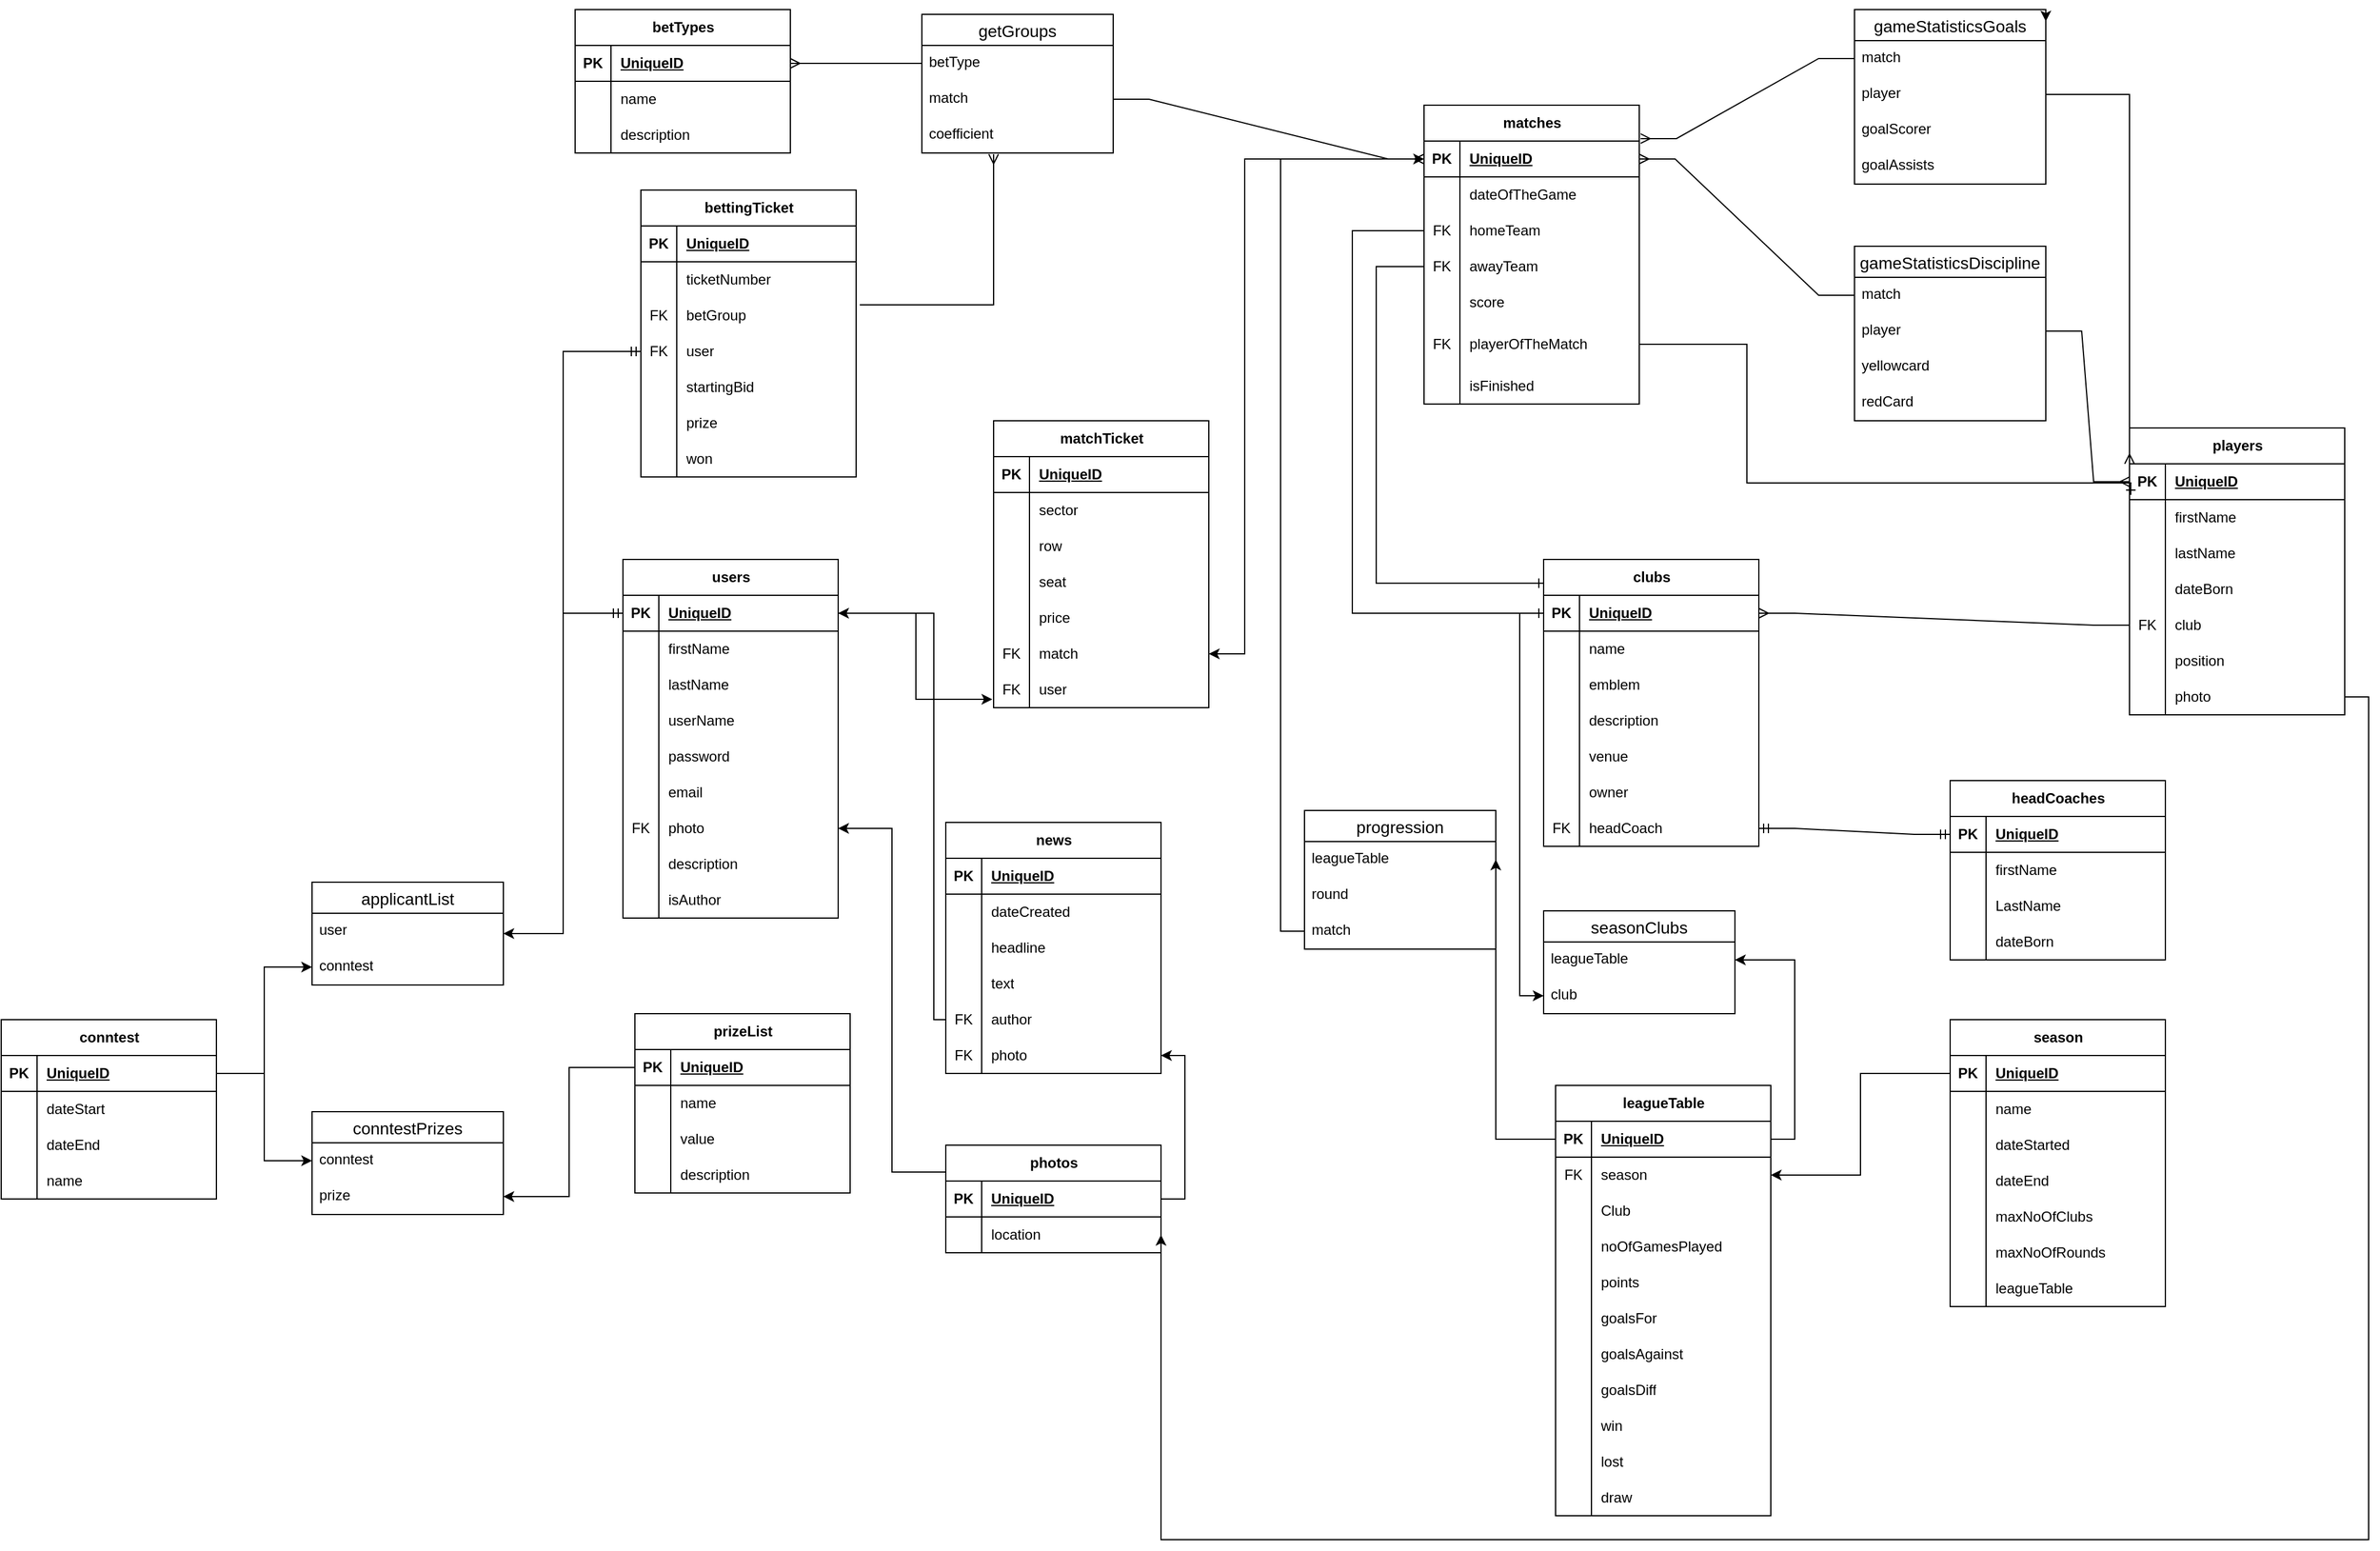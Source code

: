 <mxfile version="22.1.4" type="github">
  <diagram name="Page-1" id="GRCis7J6Lb1w_EySjMdK">
    <mxGraphModel dx="3258" dy="2516" grid="1" gridSize="10" guides="1" tooltips="1" connect="1" arrows="1" fold="1" page="1" pageScale="1" pageWidth="827" pageHeight="1169" math="0" shadow="0">
      <root>
        <mxCell id="0" />
        <mxCell id="1" parent="0" />
        <mxCell id="CduwQ-s-fMWIm8klkNz6-1" value="users" style="shape=table;startSize=30;container=1;collapsible=1;childLayout=tableLayout;fixedRows=1;rowLines=0;fontStyle=1;align=center;resizeLast=1;html=1;" parent="1" vertex="1">
          <mxGeometry x="70" y="180" width="180" height="300" as="geometry" />
        </mxCell>
        <mxCell id="CduwQ-s-fMWIm8klkNz6-2" value="" style="shape=tableRow;horizontal=0;startSize=0;swimlaneHead=0;swimlaneBody=0;fillColor=none;collapsible=0;dropTarget=0;points=[[0,0.5],[1,0.5]];portConstraint=eastwest;top=0;left=0;right=0;bottom=1;" parent="CduwQ-s-fMWIm8klkNz6-1" vertex="1">
          <mxGeometry y="30" width="180" height="30" as="geometry" />
        </mxCell>
        <mxCell id="CduwQ-s-fMWIm8klkNz6-3" value="PK" style="shape=partialRectangle;connectable=0;fillColor=none;top=0;left=0;bottom=0;right=0;fontStyle=1;overflow=hidden;whiteSpace=wrap;html=1;" parent="CduwQ-s-fMWIm8klkNz6-2" vertex="1">
          <mxGeometry width="30" height="30" as="geometry">
            <mxRectangle width="30" height="30" as="alternateBounds" />
          </mxGeometry>
        </mxCell>
        <mxCell id="CduwQ-s-fMWIm8klkNz6-4" value="UniqueID" style="shape=partialRectangle;connectable=0;fillColor=none;top=0;left=0;bottom=0;right=0;align=left;spacingLeft=6;fontStyle=5;overflow=hidden;whiteSpace=wrap;html=1;" parent="CduwQ-s-fMWIm8klkNz6-2" vertex="1">
          <mxGeometry x="30" width="150" height="30" as="geometry">
            <mxRectangle width="150" height="30" as="alternateBounds" />
          </mxGeometry>
        </mxCell>
        <mxCell id="CduwQ-s-fMWIm8klkNz6-5" value="" style="shape=tableRow;horizontal=0;startSize=0;swimlaneHead=0;swimlaneBody=0;fillColor=none;collapsible=0;dropTarget=0;points=[[0,0.5],[1,0.5]];portConstraint=eastwest;top=0;left=0;right=0;bottom=0;" parent="CduwQ-s-fMWIm8klkNz6-1" vertex="1">
          <mxGeometry y="60" width="180" height="30" as="geometry" />
        </mxCell>
        <mxCell id="CduwQ-s-fMWIm8klkNz6-6" value="" style="shape=partialRectangle;connectable=0;fillColor=none;top=0;left=0;bottom=0;right=0;editable=1;overflow=hidden;whiteSpace=wrap;html=1;" parent="CduwQ-s-fMWIm8klkNz6-5" vertex="1">
          <mxGeometry width="30" height="30" as="geometry">
            <mxRectangle width="30" height="30" as="alternateBounds" />
          </mxGeometry>
        </mxCell>
        <mxCell id="CduwQ-s-fMWIm8klkNz6-7" value="firstName" style="shape=partialRectangle;connectable=0;fillColor=none;top=0;left=0;bottom=0;right=0;align=left;spacingLeft=6;overflow=hidden;whiteSpace=wrap;html=1;" parent="CduwQ-s-fMWIm8klkNz6-5" vertex="1">
          <mxGeometry x="30" width="150" height="30" as="geometry">
            <mxRectangle width="150" height="30" as="alternateBounds" />
          </mxGeometry>
        </mxCell>
        <mxCell id="CduwQ-s-fMWIm8klkNz6-8" value="" style="shape=tableRow;horizontal=0;startSize=0;swimlaneHead=0;swimlaneBody=0;fillColor=none;collapsible=0;dropTarget=0;points=[[0,0.5],[1,0.5]];portConstraint=eastwest;top=0;left=0;right=0;bottom=0;" parent="CduwQ-s-fMWIm8klkNz6-1" vertex="1">
          <mxGeometry y="90" width="180" height="30" as="geometry" />
        </mxCell>
        <mxCell id="CduwQ-s-fMWIm8klkNz6-9" value="" style="shape=partialRectangle;connectable=0;fillColor=none;top=0;left=0;bottom=0;right=0;editable=1;overflow=hidden;whiteSpace=wrap;html=1;" parent="CduwQ-s-fMWIm8klkNz6-8" vertex="1">
          <mxGeometry width="30" height="30" as="geometry">
            <mxRectangle width="30" height="30" as="alternateBounds" />
          </mxGeometry>
        </mxCell>
        <mxCell id="CduwQ-s-fMWIm8klkNz6-10" value="lastName" style="shape=partialRectangle;connectable=0;fillColor=none;top=0;left=0;bottom=0;right=0;align=left;spacingLeft=6;overflow=hidden;whiteSpace=wrap;html=1;" parent="CduwQ-s-fMWIm8klkNz6-8" vertex="1">
          <mxGeometry x="30" width="150" height="30" as="geometry">
            <mxRectangle width="150" height="30" as="alternateBounds" />
          </mxGeometry>
        </mxCell>
        <mxCell id="CduwQ-s-fMWIm8klkNz6-11" value="" style="shape=tableRow;horizontal=0;startSize=0;swimlaneHead=0;swimlaneBody=0;fillColor=none;collapsible=0;dropTarget=0;points=[[0,0.5],[1,0.5]];portConstraint=eastwest;top=0;left=0;right=0;bottom=0;" parent="CduwQ-s-fMWIm8klkNz6-1" vertex="1">
          <mxGeometry y="120" width="180" height="30" as="geometry" />
        </mxCell>
        <mxCell id="CduwQ-s-fMWIm8klkNz6-12" value="" style="shape=partialRectangle;connectable=0;fillColor=none;top=0;left=0;bottom=0;right=0;editable=1;overflow=hidden;whiteSpace=wrap;html=1;" parent="CduwQ-s-fMWIm8klkNz6-11" vertex="1">
          <mxGeometry width="30" height="30" as="geometry">
            <mxRectangle width="30" height="30" as="alternateBounds" />
          </mxGeometry>
        </mxCell>
        <mxCell id="CduwQ-s-fMWIm8klkNz6-13" value="userName" style="shape=partialRectangle;connectable=0;fillColor=none;top=0;left=0;bottom=0;right=0;align=left;spacingLeft=6;overflow=hidden;whiteSpace=wrap;html=1;" parent="CduwQ-s-fMWIm8klkNz6-11" vertex="1">
          <mxGeometry x="30" width="150" height="30" as="geometry">
            <mxRectangle width="150" height="30" as="alternateBounds" />
          </mxGeometry>
        </mxCell>
        <mxCell id="CduwQ-s-fMWIm8klkNz6-14" value="" style="shape=tableRow;horizontal=0;startSize=0;swimlaneHead=0;swimlaneBody=0;fillColor=none;collapsible=0;dropTarget=0;points=[[0,0.5],[1,0.5]];portConstraint=eastwest;top=0;left=0;right=0;bottom=0;" parent="CduwQ-s-fMWIm8klkNz6-1" vertex="1">
          <mxGeometry y="150" width="180" height="30" as="geometry" />
        </mxCell>
        <mxCell id="CduwQ-s-fMWIm8klkNz6-15" value="" style="shape=partialRectangle;connectable=0;fillColor=none;top=0;left=0;bottom=0;right=0;editable=1;overflow=hidden;whiteSpace=wrap;html=1;" parent="CduwQ-s-fMWIm8klkNz6-14" vertex="1">
          <mxGeometry width="30" height="30" as="geometry">
            <mxRectangle width="30" height="30" as="alternateBounds" />
          </mxGeometry>
        </mxCell>
        <mxCell id="CduwQ-s-fMWIm8klkNz6-16" value="password" style="shape=partialRectangle;connectable=0;fillColor=none;top=0;left=0;bottom=0;right=0;align=left;spacingLeft=6;overflow=hidden;whiteSpace=wrap;html=1;" parent="CduwQ-s-fMWIm8klkNz6-14" vertex="1">
          <mxGeometry x="30" width="150" height="30" as="geometry">
            <mxRectangle width="150" height="30" as="alternateBounds" />
          </mxGeometry>
        </mxCell>
        <mxCell id="CduwQ-s-fMWIm8klkNz6-17" value="" style="shape=tableRow;horizontal=0;startSize=0;swimlaneHead=0;swimlaneBody=0;fillColor=none;collapsible=0;dropTarget=0;points=[[0,0.5],[1,0.5]];portConstraint=eastwest;top=0;left=0;right=0;bottom=0;" parent="CduwQ-s-fMWIm8klkNz6-1" vertex="1">
          <mxGeometry y="180" width="180" height="30" as="geometry" />
        </mxCell>
        <mxCell id="CduwQ-s-fMWIm8klkNz6-18" value="" style="shape=partialRectangle;connectable=0;fillColor=none;top=0;left=0;bottom=0;right=0;editable=1;overflow=hidden;whiteSpace=wrap;html=1;" parent="CduwQ-s-fMWIm8klkNz6-17" vertex="1">
          <mxGeometry width="30" height="30" as="geometry">
            <mxRectangle width="30" height="30" as="alternateBounds" />
          </mxGeometry>
        </mxCell>
        <mxCell id="CduwQ-s-fMWIm8klkNz6-19" value="email" style="shape=partialRectangle;connectable=0;fillColor=none;top=0;left=0;bottom=0;right=0;align=left;spacingLeft=6;overflow=hidden;whiteSpace=wrap;html=1;" parent="CduwQ-s-fMWIm8klkNz6-17" vertex="1">
          <mxGeometry x="30" width="150" height="30" as="geometry">
            <mxRectangle width="150" height="30" as="alternateBounds" />
          </mxGeometry>
        </mxCell>
        <mxCell id="CduwQ-s-fMWIm8klkNz6-20" value="" style="shape=tableRow;horizontal=0;startSize=0;swimlaneHead=0;swimlaneBody=0;fillColor=none;collapsible=0;dropTarget=0;points=[[0,0.5],[1,0.5]];portConstraint=eastwest;top=0;left=0;right=0;bottom=0;" parent="CduwQ-s-fMWIm8klkNz6-1" vertex="1">
          <mxGeometry y="210" width="180" height="30" as="geometry" />
        </mxCell>
        <mxCell id="CduwQ-s-fMWIm8klkNz6-21" value="FK" style="shape=partialRectangle;connectable=0;fillColor=none;top=0;left=0;bottom=0;right=0;editable=1;overflow=hidden;whiteSpace=wrap;html=1;" parent="CduwQ-s-fMWIm8klkNz6-20" vertex="1">
          <mxGeometry width="30" height="30" as="geometry">
            <mxRectangle width="30" height="30" as="alternateBounds" />
          </mxGeometry>
        </mxCell>
        <mxCell id="CduwQ-s-fMWIm8klkNz6-22" value="photo" style="shape=partialRectangle;connectable=0;fillColor=none;top=0;left=0;bottom=0;right=0;align=left;spacingLeft=6;overflow=hidden;whiteSpace=wrap;html=1;" parent="CduwQ-s-fMWIm8klkNz6-20" vertex="1">
          <mxGeometry x="30" width="150" height="30" as="geometry">
            <mxRectangle width="150" height="30" as="alternateBounds" />
          </mxGeometry>
        </mxCell>
        <mxCell id="CduwQ-s-fMWIm8klkNz6-23" value="" style="shape=tableRow;horizontal=0;startSize=0;swimlaneHead=0;swimlaneBody=0;fillColor=none;collapsible=0;dropTarget=0;points=[[0,0.5],[1,0.5]];portConstraint=eastwest;top=0;left=0;right=0;bottom=0;" parent="CduwQ-s-fMWIm8klkNz6-1" vertex="1">
          <mxGeometry y="240" width="180" height="30" as="geometry" />
        </mxCell>
        <mxCell id="CduwQ-s-fMWIm8klkNz6-24" value="" style="shape=partialRectangle;connectable=0;fillColor=none;top=0;left=0;bottom=0;right=0;editable=1;overflow=hidden;whiteSpace=wrap;html=1;" parent="CduwQ-s-fMWIm8klkNz6-23" vertex="1">
          <mxGeometry width="30" height="30" as="geometry">
            <mxRectangle width="30" height="30" as="alternateBounds" />
          </mxGeometry>
        </mxCell>
        <mxCell id="CduwQ-s-fMWIm8klkNz6-25" value="description" style="shape=partialRectangle;connectable=0;fillColor=none;top=0;left=0;bottom=0;right=0;align=left;spacingLeft=6;overflow=hidden;whiteSpace=wrap;html=1;" parent="CduwQ-s-fMWIm8klkNz6-23" vertex="1">
          <mxGeometry x="30" width="150" height="30" as="geometry">
            <mxRectangle width="150" height="30" as="alternateBounds" />
          </mxGeometry>
        </mxCell>
        <mxCell id="rqd90f5VWGYGG-Ep_H-N-148" value="" style="shape=tableRow;horizontal=0;startSize=0;swimlaneHead=0;swimlaneBody=0;fillColor=none;collapsible=0;dropTarget=0;points=[[0,0.5],[1,0.5]];portConstraint=eastwest;top=0;left=0;right=0;bottom=0;" vertex="1" parent="CduwQ-s-fMWIm8klkNz6-1">
          <mxGeometry y="270" width="180" height="30" as="geometry" />
        </mxCell>
        <mxCell id="rqd90f5VWGYGG-Ep_H-N-149" value="" style="shape=partialRectangle;connectable=0;fillColor=none;top=0;left=0;bottom=0;right=0;editable=1;overflow=hidden;whiteSpace=wrap;html=1;" vertex="1" parent="rqd90f5VWGYGG-Ep_H-N-148">
          <mxGeometry width="30" height="30" as="geometry">
            <mxRectangle width="30" height="30" as="alternateBounds" />
          </mxGeometry>
        </mxCell>
        <mxCell id="rqd90f5VWGYGG-Ep_H-N-150" value="isAuthor" style="shape=partialRectangle;connectable=0;fillColor=none;top=0;left=0;bottom=0;right=0;align=left;spacingLeft=6;overflow=hidden;whiteSpace=wrap;html=1;" vertex="1" parent="rqd90f5VWGYGG-Ep_H-N-148">
          <mxGeometry x="30" width="150" height="30" as="geometry">
            <mxRectangle width="150" height="30" as="alternateBounds" />
          </mxGeometry>
        </mxCell>
        <mxCell id="CduwQ-s-fMWIm8klkNz6-35" value="clubs" style="shape=table;startSize=30;container=1;collapsible=1;childLayout=tableLayout;fixedRows=1;rowLines=0;fontStyle=1;align=center;resizeLast=1;html=1;" parent="1" vertex="1">
          <mxGeometry x="840" y="180" width="180" height="240" as="geometry" />
        </mxCell>
        <mxCell id="CduwQ-s-fMWIm8klkNz6-36" value="" style="shape=tableRow;horizontal=0;startSize=0;swimlaneHead=0;swimlaneBody=0;fillColor=none;collapsible=0;dropTarget=0;points=[[0,0.5],[1,0.5]];portConstraint=eastwest;top=0;left=0;right=0;bottom=1;" parent="CduwQ-s-fMWIm8klkNz6-35" vertex="1">
          <mxGeometry y="30" width="180" height="30" as="geometry" />
        </mxCell>
        <mxCell id="CduwQ-s-fMWIm8klkNz6-37" value="PK" style="shape=partialRectangle;connectable=0;fillColor=none;top=0;left=0;bottom=0;right=0;fontStyle=1;overflow=hidden;whiteSpace=wrap;html=1;" parent="CduwQ-s-fMWIm8klkNz6-36" vertex="1">
          <mxGeometry width="30" height="30" as="geometry">
            <mxRectangle width="30" height="30" as="alternateBounds" />
          </mxGeometry>
        </mxCell>
        <mxCell id="CduwQ-s-fMWIm8klkNz6-38" value="UniqueID" style="shape=partialRectangle;connectable=0;fillColor=none;top=0;left=0;bottom=0;right=0;align=left;spacingLeft=6;fontStyle=5;overflow=hidden;whiteSpace=wrap;html=1;" parent="CduwQ-s-fMWIm8klkNz6-36" vertex="1">
          <mxGeometry x="30" width="150" height="30" as="geometry">
            <mxRectangle width="150" height="30" as="alternateBounds" />
          </mxGeometry>
        </mxCell>
        <mxCell id="CduwQ-s-fMWIm8klkNz6-39" value="" style="shape=tableRow;horizontal=0;startSize=0;swimlaneHead=0;swimlaneBody=0;fillColor=none;collapsible=0;dropTarget=0;points=[[0,0.5],[1,0.5]];portConstraint=eastwest;top=0;left=0;right=0;bottom=0;" parent="CduwQ-s-fMWIm8klkNz6-35" vertex="1">
          <mxGeometry y="60" width="180" height="30" as="geometry" />
        </mxCell>
        <mxCell id="CduwQ-s-fMWIm8klkNz6-40" value="" style="shape=partialRectangle;connectable=0;fillColor=none;top=0;left=0;bottom=0;right=0;editable=1;overflow=hidden;whiteSpace=wrap;html=1;" parent="CduwQ-s-fMWIm8klkNz6-39" vertex="1">
          <mxGeometry width="30" height="30" as="geometry">
            <mxRectangle width="30" height="30" as="alternateBounds" />
          </mxGeometry>
        </mxCell>
        <mxCell id="CduwQ-s-fMWIm8klkNz6-41" value="name" style="shape=partialRectangle;connectable=0;fillColor=none;top=0;left=0;bottom=0;right=0;align=left;spacingLeft=6;overflow=hidden;whiteSpace=wrap;html=1;" parent="CduwQ-s-fMWIm8klkNz6-39" vertex="1">
          <mxGeometry x="30" width="150" height="30" as="geometry">
            <mxRectangle width="150" height="30" as="alternateBounds" />
          </mxGeometry>
        </mxCell>
        <mxCell id="CduwQ-s-fMWIm8klkNz6-42" value="" style="shape=tableRow;horizontal=0;startSize=0;swimlaneHead=0;swimlaneBody=0;fillColor=none;collapsible=0;dropTarget=0;points=[[0,0.5],[1,0.5]];portConstraint=eastwest;top=0;left=0;right=0;bottom=0;" parent="CduwQ-s-fMWIm8klkNz6-35" vertex="1">
          <mxGeometry y="90" width="180" height="30" as="geometry" />
        </mxCell>
        <mxCell id="CduwQ-s-fMWIm8klkNz6-43" value="" style="shape=partialRectangle;connectable=0;fillColor=none;top=0;left=0;bottom=0;right=0;editable=1;overflow=hidden;whiteSpace=wrap;html=1;" parent="CduwQ-s-fMWIm8klkNz6-42" vertex="1">
          <mxGeometry width="30" height="30" as="geometry">
            <mxRectangle width="30" height="30" as="alternateBounds" />
          </mxGeometry>
        </mxCell>
        <mxCell id="CduwQ-s-fMWIm8klkNz6-44" value="emblem" style="shape=partialRectangle;connectable=0;fillColor=none;top=0;left=0;bottom=0;right=0;align=left;spacingLeft=6;overflow=hidden;whiteSpace=wrap;html=1;" parent="CduwQ-s-fMWIm8klkNz6-42" vertex="1">
          <mxGeometry x="30" width="150" height="30" as="geometry">
            <mxRectangle width="150" height="30" as="alternateBounds" />
          </mxGeometry>
        </mxCell>
        <mxCell id="CduwQ-s-fMWIm8klkNz6-45" value="" style="shape=tableRow;horizontal=0;startSize=0;swimlaneHead=0;swimlaneBody=0;fillColor=none;collapsible=0;dropTarget=0;points=[[0,0.5],[1,0.5]];portConstraint=eastwest;top=0;left=0;right=0;bottom=0;" parent="CduwQ-s-fMWIm8klkNz6-35" vertex="1">
          <mxGeometry y="120" width="180" height="30" as="geometry" />
        </mxCell>
        <mxCell id="CduwQ-s-fMWIm8klkNz6-46" value="" style="shape=partialRectangle;connectable=0;fillColor=none;top=0;left=0;bottom=0;right=0;editable=1;overflow=hidden;whiteSpace=wrap;html=1;" parent="CduwQ-s-fMWIm8klkNz6-45" vertex="1">
          <mxGeometry width="30" height="30" as="geometry">
            <mxRectangle width="30" height="30" as="alternateBounds" />
          </mxGeometry>
        </mxCell>
        <mxCell id="CduwQ-s-fMWIm8klkNz6-47" value="description" style="shape=partialRectangle;connectable=0;fillColor=none;top=0;left=0;bottom=0;right=0;align=left;spacingLeft=6;overflow=hidden;whiteSpace=wrap;html=1;" parent="CduwQ-s-fMWIm8klkNz6-45" vertex="1">
          <mxGeometry x="30" width="150" height="30" as="geometry">
            <mxRectangle width="150" height="30" as="alternateBounds" />
          </mxGeometry>
        </mxCell>
        <mxCell id="CduwQ-s-fMWIm8klkNz6-48" value="" style="shape=tableRow;horizontal=0;startSize=0;swimlaneHead=0;swimlaneBody=0;fillColor=none;collapsible=0;dropTarget=0;points=[[0,0.5],[1,0.5]];portConstraint=eastwest;top=0;left=0;right=0;bottom=0;" parent="CduwQ-s-fMWIm8klkNz6-35" vertex="1">
          <mxGeometry y="150" width="180" height="30" as="geometry" />
        </mxCell>
        <mxCell id="CduwQ-s-fMWIm8klkNz6-49" value="" style="shape=partialRectangle;connectable=0;fillColor=none;top=0;left=0;bottom=0;right=0;editable=1;overflow=hidden;whiteSpace=wrap;html=1;" parent="CduwQ-s-fMWIm8klkNz6-48" vertex="1">
          <mxGeometry width="30" height="30" as="geometry">
            <mxRectangle width="30" height="30" as="alternateBounds" />
          </mxGeometry>
        </mxCell>
        <mxCell id="CduwQ-s-fMWIm8klkNz6-50" value="venue" style="shape=partialRectangle;connectable=0;fillColor=none;top=0;left=0;bottom=0;right=0;align=left;spacingLeft=6;overflow=hidden;whiteSpace=wrap;html=1;" parent="CduwQ-s-fMWIm8klkNz6-48" vertex="1">
          <mxGeometry x="30" width="150" height="30" as="geometry">
            <mxRectangle width="150" height="30" as="alternateBounds" />
          </mxGeometry>
        </mxCell>
        <mxCell id="CduwQ-s-fMWIm8klkNz6-107" value="" style="shape=tableRow;horizontal=0;startSize=0;swimlaneHead=0;swimlaneBody=0;fillColor=none;collapsible=0;dropTarget=0;points=[[0,0.5],[1,0.5]];portConstraint=eastwest;top=0;left=0;right=0;bottom=0;" parent="CduwQ-s-fMWIm8klkNz6-35" vertex="1">
          <mxGeometry y="180" width="180" height="30" as="geometry" />
        </mxCell>
        <mxCell id="CduwQ-s-fMWIm8klkNz6-108" value="" style="shape=partialRectangle;connectable=0;fillColor=none;top=0;left=0;bottom=0;right=0;editable=1;overflow=hidden;whiteSpace=wrap;html=1;" parent="CduwQ-s-fMWIm8klkNz6-107" vertex="1">
          <mxGeometry width="30" height="30" as="geometry">
            <mxRectangle width="30" height="30" as="alternateBounds" />
          </mxGeometry>
        </mxCell>
        <mxCell id="CduwQ-s-fMWIm8klkNz6-109" value="owner" style="shape=partialRectangle;connectable=0;fillColor=none;top=0;left=0;bottom=0;right=0;align=left;spacingLeft=6;overflow=hidden;whiteSpace=wrap;html=1;" parent="CduwQ-s-fMWIm8klkNz6-107" vertex="1">
          <mxGeometry x="30" width="150" height="30" as="geometry">
            <mxRectangle width="150" height="30" as="alternateBounds" />
          </mxGeometry>
        </mxCell>
        <mxCell id="CduwQ-s-fMWIm8klkNz6-110" value="" style="shape=tableRow;horizontal=0;startSize=0;swimlaneHead=0;swimlaneBody=0;fillColor=none;collapsible=0;dropTarget=0;points=[[0,0.5],[1,0.5]];portConstraint=eastwest;top=0;left=0;right=0;bottom=0;" parent="CduwQ-s-fMWIm8klkNz6-35" vertex="1">
          <mxGeometry y="210" width="180" height="30" as="geometry" />
        </mxCell>
        <mxCell id="CduwQ-s-fMWIm8klkNz6-111" value="FK" style="shape=partialRectangle;connectable=0;fillColor=none;top=0;left=0;bottom=0;right=0;editable=1;overflow=hidden;whiteSpace=wrap;html=1;" parent="CduwQ-s-fMWIm8klkNz6-110" vertex="1">
          <mxGeometry width="30" height="30" as="geometry">
            <mxRectangle width="30" height="30" as="alternateBounds" />
          </mxGeometry>
        </mxCell>
        <mxCell id="CduwQ-s-fMWIm8klkNz6-112" value="headCoach" style="shape=partialRectangle;connectable=0;fillColor=none;top=0;left=0;bottom=0;right=0;align=left;spacingLeft=6;overflow=hidden;whiteSpace=wrap;html=1;" parent="CduwQ-s-fMWIm8klkNz6-110" vertex="1">
          <mxGeometry x="30" width="150" height="30" as="geometry">
            <mxRectangle width="150" height="30" as="alternateBounds" />
          </mxGeometry>
        </mxCell>
        <mxCell id="CduwQ-s-fMWIm8klkNz6-60" value="season" style="shape=table;startSize=30;container=1;collapsible=1;childLayout=tableLayout;fixedRows=1;rowLines=0;fontStyle=1;align=center;resizeLast=1;html=1;" parent="1" vertex="1">
          <mxGeometry x="1180" y="565" width="180" height="240" as="geometry" />
        </mxCell>
        <mxCell id="CduwQ-s-fMWIm8klkNz6-61" value="" style="shape=tableRow;horizontal=0;startSize=0;swimlaneHead=0;swimlaneBody=0;fillColor=none;collapsible=0;dropTarget=0;points=[[0,0.5],[1,0.5]];portConstraint=eastwest;top=0;left=0;right=0;bottom=1;" parent="CduwQ-s-fMWIm8klkNz6-60" vertex="1">
          <mxGeometry y="30" width="180" height="30" as="geometry" />
        </mxCell>
        <mxCell id="CduwQ-s-fMWIm8klkNz6-62" value="PK" style="shape=partialRectangle;connectable=0;fillColor=none;top=0;left=0;bottom=0;right=0;fontStyle=1;overflow=hidden;whiteSpace=wrap;html=1;" parent="CduwQ-s-fMWIm8klkNz6-61" vertex="1">
          <mxGeometry width="30" height="30" as="geometry">
            <mxRectangle width="30" height="30" as="alternateBounds" />
          </mxGeometry>
        </mxCell>
        <mxCell id="CduwQ-s-fMWIm8klkNz6-63" value="UniqueID" style="shape=partialRectangle;connectable=0;fillColor=none;top=0;left=0;bottom=0;right=0;align=left;spacingLeft=6;fontStyle=5;overflow=hidden;whiteSpace=wrap;html=1;" parent="CduwQ-s-fMWIm8klkNz6-61" vertex="1">
          <mxGeometry x="30" width="150" height="30" as="geometry">
            <mxRectangle width="150" height="30" as="alternateBounds" />
          </mxGeometry>
        </mxCell>
        <mxCell id="CduwQ-s-fMWIm8klkNz6-64" value="" style="shape=tableRow;horizontal=0;startSize=0;swimlaneHead=0;swimlaneBody=0;fillColor=none;collapsible=0;dropTarget=0;points=[[0,0.5],[1,0.5]];portConstraint=eastwest;top=0;left=0;right=0;bottom=0;" parent="CduwQ-s-fMWIm8klkNz6-60" vertex="1">
          <mxGeometry y="60" width="180" height="30" as="geometry" />
        </mxCell>
        <mxCell id="CduwQ-s-fMWIm8klkNz6-65" value="" style="shape=partialRectangle;connectable=0;fillColor=none;top=0;left=0;bottom=0;right=0;editable=1;overflow=hidden;whiteSpace=wrap;html=1;" parent="CduwQ-s-fMWIm8klkNz6-64" vertex="1">
          <mxGeometry width="30" height="30" as="geometry">
            <mxRectangle width="30" height="30" as="alternateBounds" />
          </mxGeometry>
        </mxCell>
        <mxCell id="CduwQ-s-fMWIm8klkNz6-66" value="name" style="shape=partialRectangle;connectable=0;fillColor=none;top=0;left=0;bottom=0;right=0;align=left;spacingLeft=6;overflow=hidden;whiteSpace=wrap;html=1;" parent="CduwQ-s-fMWIm8klkNz6-64" vertex="1">
          <mxGeometry x="30" width="150" height="30" as="geometry">
            <mxRectangle width="150" height="30" as="alternateBounds" />
          </mxGeometry>
        </mxCell>
        <mxCell id="CduwQ-s-fMWIm8klkNz6-67" value="" style="shape=tableRow;horizontal=0;startSize=0;swimlaneHead=0;swimlaneBody=0;fillColor=none;collapsible=0;dropTarget=0;points=[[0,0.5],[1,0.5]];portConstraint=eastwest;top=0;left=0;right=0;bottom=0;" parent="CduwQ-s-fMWIm8klkNz6-60" vertex="1">
          <mxGeometry y="90" width="180" height="30" as="geometry" />
        </mxCell>
        <mxCell id="CduwQ-s-fMWIm8klkNz6-68" value="" style="shape=partialRectangle;connectable=0;fillColor=none;top=0;left=0;bottom=0;right=0;editable=1;overflow=hidden;whiteSpace=wrap;html=1;" parent="CduwQ-s-fMWIm8klkNz6-67" vertex="1">
          <mxGeometry width="30" height="30" as="geometry">
            <mxRectangle width="30" height="30" as="alternateBounds" />
          </mxGeometry>
        </mxCell>
        <mxCell id="CduwQ-s-fMWIm8klkNz6-69" value="dateStarted" style="shape=partialRectangle;connectable=0;fillColor=none;top=0;left=0;bottom=0;right=0;align=left;spacingLeft=6;overflow=hidden;whiteSpace=wrap;html=1;" parent="CduwQ-s-fMWIm8klkNz6-67" vertex="1">
          <mxGeometry x="30" width="150" height="30" as="geometry">
            <mxRectangle width="150" height="30" as="alternateBounds" />
          </mxGeometry>
        </mxCell>
        <mxCell id="CduwQ-s-fMWIm8klkNz6-70" value="" style="shape=tableRow;horizontal=0;startSize=0;swimlaneHead=0;swimlaneBody=0;fillColor=none;collapsible=0;dropTarget=0;points=[[0,0.5],[1,0.5]];portConstraint=eastwest;top=0;left=0;right=0;bottom=0;" parent="CduwQ-s-fMWIm8klkNz6-60" vertex="1">
          <mxGeometry y="120" width="180" height="30" as="geometry" />
        </mxCell>
        <mxCell id="CduwQ-s-fMWIm8klkNz6-71" value="" style="shape=partialRectangle;connectable=0;fillColor=none;top=0;left=0;bottom=0;right=0;editable=1;overflow=hidden;whiteSpace=wrap;html=1;" parent="CduwQ-s-fMWIm8klkNz6-70" vertex="1">
          <mxGeometry width="30" height="30" as="geometry">
            <mxRectangle width="30" height="30" as="alternateBounds" />
          </mxGeometry>
        </mxCell>
        <mxCell id="CduwQ-s-fMWIm8klkNz6-72" value="dateEnd" style="shape=partialRectangle;connectable=0;fillColor=none;top=0;left=0;bottom=0;right=0;align=left;spacingLeft=6;overflow=hidden;whiteSpace=wrap;html=1;" parent="CduwQ-s-fMWIm8klkNz6-70" vertex="1">
          <mxGeometry x="30" width="150" height="30" as="geometry">
            <mxRectangle width="150" height="30" as="alternateBounds" />
          </mxGeometry>
        </mxCell>
        <mxCell id="CduwQ-s-fMWIm8klkNz6-79" value="" style="shape=tableRow;horizontal=0;startSize=0;swimlaneHead=0;swimlaneBody=0;fillColor=none;collapsible=0;dropTarget=0;points=[[0,0.5],[1,0.5]];portConstraint=eastwest;top=0;left=0;right=0;bottom=0;" parent="CduwQ-s-fMWIm8klkNz6-60" vertex="1">
          <mxGeometry y="150" width="180" height="30" as="geometry" />
        </mxCell>
        <mxCell id="CduwQ-s-fMWIm8klkNz6-80" value="" style="shape=partialRectangle;connectable=0;fillColor=none;top=0;left=0;bottom=0;right=0;editable=1;overflow=hidden;whiteSpace=wrap;html=1;" parent="CduwQ-s-fMWIm8klkNz6-79" vertex="1">
          <mxGeometry width="30" height="30" as="geometry">
            <mxRectangle width="30" height="30" as="alternateBounds" />
          </mxGeometry>
        </mxCell>
        <mxCell id="CduwQ-s-fMWIm8klkNz6-81" value="maxNoOfClubs" style="shape=partialRectangle;connectable=0;fillColor=none;top=0;left=0;bottom=0;right=0;align=left;spacingLeft=6;overflow=hidden;whiteSpace=wrap;html=1;" parent="CduwQ-s-fMWIm8klkNz6-79" vertex="1">
          <mxGeometry x="30" width="150" height="30" as="geometry">
            <mxRectangle width="150" height="30" as="alternateBounds" />
          </mxGeometry>
        </mxCell>
        <mxCell id="rqd90f5VWGYGG-Ep_H-N-22" value="" style="shape=tableRow;horizontal=0;startSize=0;swimlaneHead=0;swimlaneBody=0;fillColor=none;collapsible=0;dropTarget=0;points=[[0,0.5],[1,0.5]];portConstraint=eastwest;top=0;left=0;right=0;bottom=0;" vertex="1" parent="CduwQ-s-fMWIm8klkNz6-60">
          <mxGeometry y="180" width="180" height="30" as="geometry" />
        </mxCell>
        <mxCell id="rqd90f5VWGYGG-Ep_H-N-23" value="" style="shape=partialRectangle;connectable=0;fillColor=none;top=0;left=0;bottom=0;right=0;editable=1;overflow=hidden;whiteSpace=wrap;html=1;" vertex="1" parent="rqd90f5VWGYGG-Ep_H-N-22">
          <mxGeometry width="30" height="30" as="geometry">
            <mxRectangle width="30" height="30" as="alternateBounds" />
          </mxGeometry>
        </mxCell>
        <mxCell id="rqd90f5VWGYGG-Ep_H-N-24" value="maxNoOfRounds" style="shape=partialRectangle;connectable=0;fillColor=none;top=0;left=0;bottom=0;right=0;align=left;spacingLeft=6;overflow=hidden;whiteSpace=wrap;html=1;" vertex="1" parent="rqd90f5VWGYGG-Ep_H-N-22">
          <mxGeometry x="30" width="150" height="30" as="geometry">
            <mxRectangle width="150" height="30" as="alternateBounds" />
          </mxGeometry>
        </mxCell>
        <mxCell id="rqd90f5VWGYGG-Ep_H-N-25" value="" style="shape=tableRow;horizontal=0;startSize=0;swimlaneHead=0;swimlaneBody=0;fillColor=none;collapsible=0;dropTarget=0;points=[[0,0.5],[1,0.5]];portConstraint=eastwest;top=0;left=0;right=0;bottom=0;" vertex="1" parent="CduwQ-s-fMWIm8klkNz6-60">
          <mxGeometry y="210" width="180" height="30" as="geometry" />
        </mxCell>
        <mxCell id="rqd90f5VWGYGG-Ep_H-N-26" value="" style="shape=partialRectangle;connectable=0;fillColor=none;top=0;left=0;bottom=0;right=0;editable=1;overflow=hidden;whiteSpace=wrap;html=1;" vertex="1" parent="rqd90f5VWGYGG-Ep_H-N-25">
          <mxGeometry width="30" height="30" as="geometry">
            <mxRectangle width="30" height="30" as="alternateBounds" />
          </mxGeometry>
        </mxCell>
        <mxCell id="rqd90f5VWGYGG-Ep_H-N-27" value="leagueTable" style="shape=partialRectangle;connectable=0;fillColor=none;top=0;left=0;bottom=0;right=0;align=left;spacingLeft=6;overflow=hidden;whiteSpace=wrap;html=1;" vertex="1" parent="rqd90f5VWGYGG-Ep_H-N-25">
          <mxGeometry x="30" width="150" height="30" as="geometry">
            <mxRectangle width="150" height="30" as="alternateBounds" />
          </mxGeometry>
        </mxCell>
        <mxCell id="CduwQ-s-fMWIm8klkNz6-85" value="players" style="shape=table;startSize=30;container=1;collapsible=1;childLayout=tableLayout;fixedRows=1;rowLines=0;fontStyle=1;align=center;resizeLast=1;html=1;" parent="1" vertex="1">
          <mxGeometry x="1330" y="70" width="180" height="240" as="geometry" />
        </mxCell>
        <mxCell id="CduwQ-s-fMWIm8klkNz6-86" value="" style="shape=tableRow;horizontal=0;startSize=0;swimlaneHead=0;swimlaneBody=0;fillColor=none;collapsible=0;dropTarget=0;points=[[0,0.5],[1,0.5]];portConstraint=eastwest;top=0;left=0;right=0;bottom=1;" parent="CduwQ-s-fMWIm8klkNz6-85" vertex="1">
          <mxGeometry y="30" width="180" height="30" as="geometry" />
        </mxCell>
        <mxCell id="CduwQ-s-fMWIm8klkNz6-87" value="PK" style="shape=partialRectangle;connectable=0;fillColor=none;top=0;left=0;bottom=0;right=0;fontStyle=1;overflow=hidden;whiteSpace=wrap;html=1;" parent="CduwQ-s-fMWIm8klkNz6-86" vertex="1">
          <mxGeometry width="30" height="30" as="geometry">
            <mxRectangle width="30" height="30" as="alternateBounds" />
          </mxGeometry>
        </mxCell>
        <mxCell id="CduwQ-s-fMWIm8klkNz6-88" value="UniqueID" style="shape=partialRectangle;connectable=0;fillColor=none;top=0;left=0;bottom=0;right=0;align=left;spacingLeft=6;fontStyle=5;overflow=hidden;whiteSpace=wrap;html=1;" parent="CduwQ-s-fMWIm8klkNz6-86" vertex="1">
          <mxGeometry x="30" width="150" height="30" as="geometry">
            <mxRectangle width="150" height="30" as="alternateBounds" />
          </mxGeometry>
        </mxCell>
        <mxCell id="CduwQ-s-fMWIm8klkNz6-89" value="" style="shape=tableRow;horizontal=0;startSize=0;swimlaneHead=0;swimlaneBody=0;fillColor=none;collapsible=0;dropTarget=0;points=[[0,0.5],[1,0.5]];portConstraint=eastwest;top=0;left=0;right=0;bottom=0;" parent="CduwQ-s-fMWIm8klkNz6-85" vertex="1">
          <mxGeometry y="60" width="180" height="30" as="geometry" />
        </mxCell>
        <mxCell id="CduwQ-s-fMWIm8klkNz6-90" value="" style="shape=partialRectangle;connectable=0;fillColor=none;top=0;left=0;bottom=0;right=0;editable=1;overflow=hidden;whiteSpace=wrap;html=1;" parent="CduwQ-s-fMWIm8klkNz6-89" vertex="1">
          <mxGeometry width="30" height="30" as="geometry">
            <mxRectangle width="30" height="30" as="alternateBounds" />
          </mxGeometry>
        </mxCell>
        <mxCell id="CduwQ-s-fMWIm8klkNz6-91" value="firstName" style="shape=partialRectangle;connectable=0;fillColor=none;top=0;left=0;bottom=0;right=0;align=left;spacingLeft=6;overflow=hidden;whiteSpace=wrap;html=1;" parent="CduwQ-s-fMWIm8klkNz6-89" vertex="1">
          <mxGeometry x="30" width="150" height="30" as="geometry">
            <mxRectangle width="150" height="30" as="alternateBounds" />
          </mxGeometry>
        </mxCell>
        <mxCell id="CduwQ-s-fMWIm8klkNz6-92" value="" style="shape=tableRow;horizontal=0;startSize=0;swimlaneHead=0;swimlaneBody=0;fillColor=none;collapsible=0;dropTarget=0;points=[[0,0.5],[1,0.5]];portConstraint=eastwest;top=0;left=0;right=0;bottom=0;" parent="CduwQ-s-fMWIm8klkNz6-85" vertex="1">
          <mxGeometry y="90" width="180" height="30" as="geometry" />
        </mxCell>
        <mxCell id="CduwQ-s-fMWIm8klkNz6-93" value="" style="shape=partialRectangle;connectable=0;fillColor=none;top=0;left=0;bottom=0;right=0;editable=1;overflow=hidden;whiteSpace=wrap;html=1;" parent="CduwQ-s-fMWIm8klkNz6-92" vertex="1">
          <mxGeometry width="30" height="30" as="geometry">
            <mxRectangle width="30" height="30" as="alternateBounds" />
          </mxGeometry>
        </mxCell>
        <mxCell id="CduwQ-s-fMWIm8klkNz6-94" value="lastName" style="shape=partialRectangle;connectable=0;fillColor=none;top=0;left=0;bottom=0;right=0;align=left;spacingLeft=6;overflow=hidden;whiteSpace=wrap;html=1;" parent="CduwQ-s-fMWIm8klkNz6-92" vertex="1">
          <mxGeometry x="30" width="150" height="30" as="geometry">
            <mxRectangle width="150" height="30" as="alternateBounds" />
          </mxGeometry>
        </mxCell>
        <mxCell id="CduwQ-s-fMWIm8klkNz6-95" value="" style="shape=tableRow;horizontal=0;startSize=0;swimlaneHead=0;swimlaneBody=0;fillColor=none;collapsible=0;dropTarget=0;points=[[0,0.5],[1,0.5]];portConstraint=eastwest;top=0;left=0;right=0;bottom=0;" parent="CduwQ-s-fMWIm8klkNz6-85" vertex="1">
          <mxGeometry y="120" width="180" height="30" as="geometry" />
        </mxCell>
        <mxCell id="CduwQ-s-fMWIm8klkNz6-96" value="" style="shape=partialRectangle;connectable=0;fillColor=none;top=0;left=0;bottom=0;right=0;editable=1;overflow=hidden;whiteSpace=wrap;html=1;" parent="CduwQ-s-fMWIm8klkNz6-95" vertex="1">
          <mxGeometry width="30" height="30" as="geometry">
            <mxRectangle width="30" height="30" as="alternateBounds" />
          </mxGeometry>
        </mxCell>
        <mxCell id="CduwQ-s-fMWIm8klkNz6-97" value="dateBorn" style="shape=partialRectangle;connectable=0;fillColor=none;top=0;left=0;bottom=0;right=0;align=left;spacingLeft=6;overflow=hidden;whiteSpace=wrap;html=1;" parent="CduwQ-s-fMWIm8klkNz6-95" vertex="1">
          <mxGeometry x="30" width="150" height="30" as="geometry">
            <mxRectangle width="150" height="30" as="alternateBounds" />
          </mxGeometry>
        </mxCell>
        <mxCell id="CduwQ-s-fMWIm8klkNz6-98" value="" style="shape=tableRow;horizontal=0;startSize=0;swimlaneHead=0;swimlaneBody=0;fillColor=none;collapsible=0;dropTarget=0;points=[[0,0.5],[1,0.5]];portConstraint=eastwest;top=0;left=0;right=0;bottom=0;" parent="CduwQ-s-fMWIm8klkNz6-85" vertex="1">
          <mxGeometry y="150" width="180" height="30" as="geometry" />
        </mxCell>
        <mxCell id="CduwQ-s-fMWIm8klkNz6-99" value="FK" style="shape=partialRectangle;connectable=0;fillColor=none;top=0;left=0;bottom=0;right=0;editable=1;overflow=hidden;whiteSpace=wrap;html=1;" parent="CduwQ-s-fMWIm8klkNz6-98" vertex="1">
          <mxGeometry width="30" height="30" as="geometry">
            <mxRectangle width="30" height="30" as="alternateBounds" />
          </mxGeometry>
        </mxCell>
        <mxCell id="CduwQ-s-fMWIm8klkNz6-100" value="club" style="shape=partialRectangle;connectable=0;fillColor=none;top=0;left=0;bottom=0;right=0;align=left;spacingLeft=6;overflow=hidden;whiteSpace=wrap;html=1;" parent="CduwQ-s-fMWIm8klkNz6-98" vertex="1">
          <mxGeometry x="30" width="150" height="30" as="geometry">
            <mxRectangle width="150" height="30" as="alternateBounds" />
          </mxGeometry>
        </mxCell>
        <mxCell id="CduwQ-s-fMWIm8klkNz6-101" value="" style="shape=tableRow;horizontal=0;startSize=0;swimlaneHead=0;swimlaneBody=0;fillColor=none;collapsible=0;dropTarget=0;points=[[0,0.5],[1,0.5]];portConstraint=eastwest;top=0;left=0;right=0;bottom=0;" parent="CduwQ-s-fMWIm8klkNz6-85" vertex="1">
          <mxGeometry y="180" width="180" height="30" as="geometry" />
        </mxCell>
        <mxCell id="CduwQ-s-fMWIm8klkNz6-102" value="" style="shape=partialRectangle;connectable=0;fillColor=none;top=0;left=0;bottom=0;right=0;editable=1;overflow=hidden;whiteSpace=wrap;html=1;" parent="CduwQ-s-fMWIm8klkNz6-101" vertex="1">
          <mxGeometry width="30" height="30" as="geometry">
            <mxRectangle width="30" height="30" as="alternateBounds" />
          </mxGeometry>
        </mxCell>
        <mxCell id="CduwQ-s-fMWIm8klkNz6-103" value="position" style="shape=partialRectangle;connectable=0;fillColor=none;top=0;left=0;bottom=0;right=0;align=left;spacingLeft=6;overflow=hidden;whiteSpace=wrap;html=1;" parent="CduwQ-s-fMWIm8klkNz6-101" vertex="1">
          <mxGeometry x="30" width="150" height="30" as="geometry">
            <mxRectangle width="150" height="30" as="alternateBounds" />
          </mxGeometry>
        </mxCell>
        <mxCell id="rqd90f5VWGYGG-Ep_H-N-191" value="" style="shape=tableRow;horizontal=0;startSize=0;swimlaneHead=0;swimlaneBody=0;fillColor=none;collapsible=0;dropTarget=0;points=[[0,0.5],[1,0.5]];portConstraint=eastwest;top=0;left=0;right=0;bottom=0;" vertex="1" parent="CduwQ-s-fMWIm8klkNz6-85">
          <mxGeometry y="210" width="180" height="30" as="geometry" />
        </mxCell>
        <mxCell id="rqd90f5VWGYGG-Ep_H-N-192" value="" style="shape=partialRectangle;connectable=0;fillColor=none;top=0;left=0;bottom=0;right=0;editable=1;overflow=hidden;whiteSpace=wrap;html=1;" vertex="1" parent="rqd90f5VWGYGG-Ep_H-N-191">
          <mxGeometry width="30" height="30" as="geometry">
            <mxRectangle width="30" height="30" as="alternateBounds" />
          </mxGeometry>
        </mxCell>
        <mxCell id="rqd90f5VWGYGG-Ep_H-N-193" value="photo" style="shape=partialRectangle;connectable=0;fillColor=none;top=0;left=0;bottom=0;right=0;align=left;spacingLeft=6;overflow=hidden;whiteSpace=wrap;html=1;" vertex="1" parent="rqd90f5VWGYGG-Ep_H-N-191">
          <mxGeometry x="30" width="150" height="30" as="geometry">
            <mxRectangle width="150" height="30" as="alternateBounds" />
          </mxGeometry>
        </mxCell>
        <mxCell id="CduwQ-s-fMWIm8klkNz6-113" value="" style="edgeStyle=entityRelationEdgeStyle;fontSize=12;html=1;endArrow=ERmany;rounded=0;entryX=1;entryY=0.5;entryDx=0;entryDy=0;exitX=0;exitY=0.5;exitDx=0;exitDy=0;" parent="1" source="CduwQ-s-fMWIm8klkNz6-98" target="CduwQ-s-fMWIm8klkNz6-36" edge="1">
          <mxGeometry width="100" height="100" relative="1" as="geometry">
            <mxPoint x="800" y="540" as="sourcePoint" />
            <mxPoint x="900" y="440" as="targetPoint" />
          </mxGeometry>
        </mxCell>
        <mxCell id="CduwQ-s-fMWIm8klkNz6-114" value="headCoaches" style="shape=table;startSize=30;container=1;collapsible=1;childLayout=tableLayout;fixedRows=1;rowLines=0;fontStyle=1;align=center;resizeLast=1;html=1;" parent="1" vertex="1">
          <mxGeometry x="1180" y="365" width="180" height="150" as="geometry" />
        </mxCell>
        <mxCell id="CduwQ-s-fMWIm8klkNz6-115" value="" style="shape=tableRow;horizontal=0;startSize=0;swimlaneHead=0;swimlaneBody=0;fillColor=none;collapsible=0;dropTarget=0;points=[[0,0.5],[1,0.5]];portConstraint=eastwest;top=0;left=0;right=0;bottom=1;" parent="CduwQ-s-fMWIm8klkNz6-114" vertex="1">
          <mxGeometry y="30" width="180" height="30" as="geometry" />
        </mxCell>
        <mxCell id="CduwQ-s-fMWIm8klkNz6-116" value="PK" style="shape=partialRectangle;connectable=0;fillColor=none;top=0;left=0;bottom=0;right=0;fontStyle=1;overflow=hidden;whiteSpace=wrap;html=1;" parent="CduwQ-s-fMWIm8klkNz6-115" vertex="1">
          <mxGeometry width="30" height="30" as="geometry">
            <mxRectangle width="30" height="30" as="alternateBounds" />
          </mxGeometry>
        </mxCell>
        <mxCell id="CduwQ-s-fMWIm8klkNz6-117" value="UniqueID" style="shape=partialRectangle;connectable=0;fillColor=none;top=0;left=0;bottom=0;right=0;align=left;spacingLeft=6;fontStyle=5;overflow=hidden;whiteSpace=wrap;html=1;" parent="CduwQ-s-fMWIm8klkNz6-115" vertex="1">
          <mxGeometry x="30" width="150" height="30" as="geometry">
            <mxRectangle width="150" height="30" as="alternateBounds" />
          </mxGeometry>
        </mxCell>
        <mxCell id="CduwQ-s-fMWIm8klkNz6-118" value="" style="shape=tableRow;horizontal=0;startSize=0;swimlaneHead=0;swimlaneBody=0;fillColor=none;collapsible=0;dropTarget=0;points=[[0,0.5],[1,0.5]];portConstraint=eastwest;top=0;left=0;right=0;bottom=0;" parent="CduwQ-s-fMWIm8klkNz6-114" vertex="1">
          <mxGeometry y="60" width="180" height="30" as="geometry" />
        </mxCell>
        <mxCell id="CduwQ-s-fMWIm8klkNz6-119" value="" style="shape=partialRectangle;connectable=0;fillColor=none;top=0;left=0;bottom=0;right=0;editable=1;overflow=hidden;whiteSpace=wrap;html=1;" parent="CduwQ-s-fMWIm8klkNz6-118" vertex="1">
          <mxGeometry width="30" height="30" as="geometry">
            <mxRectangle width="30" height="30" as="alternateBounds" />
          </mxGeometry>
        </mxCell>
        <mxCell id="CduwQ-s-fMWIm8klkNz6-120" value="firstName" style="shape=partialRectangle;connectable=0;fillColor=none;top=0;left=0;bottom=0;right=0;align=left;spacingLeft=6;overflow=hidden;whiteSpace=wrap;html=1;" parent="CduwQ-s-fMWIm8klkNz6-118" vertex="1">
          <mxGeometry x="30" width="150" height="30" as="geometry">
            <mxRectangle width="150" height="30" as="alternateBounds" />
          </mxGeometry>
        </mxCell>
        <mxCell id="CduwQ-s-fMWIm8klkNz6-121" value="" style="shape=tableRow;horizontal=0;startSize=0;swimlaneHead=0;swimlaneBody=0;fillColor=none;collapsible=0;dropTarget=0;points=[[0,0.5],[1,0.5]];portConstraint=eastwest;top=0;left=0;right=0;bottom=0;" parent="CduwQ-s-fMWIm8klkNz6-114" vertex="1">
          <mxGeometry y="90" width="180" height="30" as="geometry" />
        </mxCell>
        <mxCell id="CduwQ-s-fMWIm8klkNz6-122" value="" style="shape=partialRectangle;connectable=0;fillColor=none;top=0;left=0;bottom=0;right=0;editable=1;overflow=hidden;whiteSpace=wrap;html=1;" parent="CduwQ-s-fMWIm8klkNz6-121" vertex="1">
          <mxGeometry width="30" height="30" as="geometry">
            <mxRectangle width="30" height="30" as="alternateBounds" />
          </mxGeometry>
        </mxCell>
        <mxCell id="CduwQ-s-fMWIm8klkNz6-123" value="LastName" style="shape=partialRectangle;connectable=0;fillColor=none;top=0;left=0;bottom=0;right=0;align=left;spacingLeft=6;overflow=hidden;whiteSpace=wrap;html=1;" parent="CduwQ-s-fMWIm8klkNz6-121" vertex="1">
          <mxGeometry x="30" width="150" height="30" as="geometry">
            <mxRectangle width="150" height="30" as="alternateBounds" />
          </mxGeometry>
        </mxCell>
        <mxCell id="CduwQ-s-fMWIm8klkNz6-124" value="" style="shape=tableRow;horizontal=0;startSize=0;swimlaneHead=0;swimlaneBody=0;fillColor=none;collapsible=0;dropTarget=0;points=[[0,0.5],[1,0.5]];portConstraint=eastwest;top=0;left=0;right=0;bottom=0;" parent="CduwQ-s-fMWIm8klkNz6-114" vertex="1">
          <mxGeometry y="120" width="180" height="30" as="geometry" />
        </mxCell>
        <mxCell id="CduwQ-s-fMWIm8klkNz6-125" value="" style="shape=partialRectangle;connectable=0;fillColor=none;top=0;left=0;bottom=0;right=0;editable=1;overflow=hidden;whiteSpace=wrap;html=1;" parent="CduwQ-s-fMWIm8klkNz6-124" vertex="1">
          <mxGeometry width="30" height="30" as="geometry">
            <mxRectangle width="30" height="30" as="alternateBounds" />
          </mxGeometry>
        </mxCell>
        <mxCell id="CduwQ-s-fMWIm8klkNz6-126" value="dateBorn" style="shape=partialRectangle;connectable=0;fillColor=none;top=0;left=0;bottom=0;right=0;align=left;spacingLeft=6;overflow=hidden;whiteSpace=wrap;html=1;" parent="CduwQ-s-fMWIm8klkNz6-124" vertex="1">
          <mxGeometry x="30" width="150" height="30" as="geometry">
            <mxRectangle width="150" height="30" as="alternateBounds" />
          </mxGeometry>
        </mxCell>
        <mxCell id="CduwQ-s-fMWIm8klkNz6-127" value="" style="edgeStyle=entityRelationEdgeStyle;fontSize=12;html=1;endArrow=ERmandOne;startArrow=ERmandOne;rounded=0;entryX=0;entryY=0.5;entryDx=0;entryDy=0;exitX=1;exitY=0.5;exitDx=0;exitDy=0;" parent="1" source="CduwQ-s-fMWIm8klkNz6-110" target="CduwQ-s-fMWIm8klkNz6-115" edge="1">
          <mxGeometry width="100" height="100" relative="1" as="geometry">
            <mxPoint x="690" y="620" as="sourcePoint" />
            <mxPoint x="790" y="520" as="targetPoint" />
          </mxGeometry>
        </mxCell>
        <mxCell id="CduwQ-s-fMWIm8klkNz6-129" value="matches" style="shape=table;startSize=30;container=1;collapsible=1;childLayout=tableLayout;fixedRows=1;rowLines=0;fontStyle=1;align=center;resizeLast=1;html=1;" parent="1" vertex="1">
          <mxGeometry x="740" y="-200" width="180" height="250" as="geometry" />
        </mxCell>
        <mxCell id="CduwQ-s-fMWIm8klkNz6-130" value="" style="shape=tableRow;horizontal=0;startSize=0;swimlaneHead=0;swimlaneBody=0;fillColor=none;collapsible=0;dropTarget=0;points=[[0,0.5],[1,0.5]];portConstraint=eastwest;top=0;left=0;right=0;bottom=1;" parent="CduwQ-s-fMWIm8klkNz6-129" vertex="1">
          <mxGeometry y="30" width="180" height="30" as="geometry" />
        </mxCell>
        <mxCell id="CduwQ-s-fMWIm8klkNz6-131" value="PK" style="shape=partialRectangle;connectable=0;fillColor=none;top=0;left=0;bottom=0;right=0;fontStyle=1;overflow=hidden;whiteSpace=wrap;html=1;" parent="CduwQ-s-fMWIm8klkNz6-130" vertex="1">
          <mxGeometry width="30" height="30" as="geometry">
            <mxRectangle width="30" height="30" as="alternateBounds" />
          </mxGeometry>
        </mxCell>
        <mxCell id="CduwQ-s-fMWIm8klkNz6-132" value="UniqueID" style="shape=partialRectangle;connectable=0;fillColor=none;top=0;left=0;bottom=0;right=0;align=left;spacingLeft=6;fontStyle=5;overflow=hidden;whiteSpace=wrap;html=1;" parent="CduwQ-s-fMWIm8klkNz6-130" vertex="1">
          <mxGeometry x="30" width="150" height="30" as="geometry">
            <mxRectangle width="150" height="30" as="alternateBounds" />
          </mxGeometry>
        </mxCell>
        <mxCell id="CduwQ-s-fMWIm8klkNz6-133" value="" style="shape=tableRow;horizontal=0;startSize=0;swimlaneHead=0;swimlaneBody=0;fillColor=none;collapsible=0;dropTarget=0;points=[[0,0.5],[1,0.5]];portConstraint=eastwest;top=0;left=0;right=0;bottom=0;" parent="CduwQ-s-fMWIm8klkNz6-129" vertex="1">
          <mxGeometry y="60" width="180" height="30" as="geometry" />
        </mxCell>
        <mxCell id="CduwQ-s-fMWIm8klkNz6-134" value="" style="shape=partialRectangle;connectable=0;fillColor=none;top=0;left=0;bottom=0;right=0;editable=1;overflow=hidden;whiteSpace=wrap;html=1;" parent="CduwQ-s-fMWIm8klkNz6-133" vertex="1">
          <mxGeometry width="30" height="30" as="geometry">
            <mxRectangle width="30" height="30" as="alternateBounds" />
          </mxGeometry>
        </mxCell>
        <mxCell id="CduwQ-s-fMWIm8klkNz6-135" value="dateOfTheGame" style="shape=partialRectangle;connectable=0;fillColor=none;top=0;left=0;bottom=0;right=0;align=left;spacingLeft=6;overflow=hidden;whiteSpace=wrap;html=1;" parent="CduwQ-s-fMWIm8klkNz6-133" vertex="1">
          <mxGeometry x="30" width="150" height="30" as="geometry">
            <mxRectangle width="150" height="30" as="alternateBounds" />
          </mxGeometry>
        </mxCell>
        <mxCell id="CduwQ-s-fMWIm8klkNz6-136" value="" style="shape=tableRow;horizontal=0;startSize=0;swimlaneHead=0;swimlaneBody=0;fillColor=none;collapsible=0;dropTarget=0;points=[[0,0.5],[1,0.5]];portConstraint=eastwest;top=0;left=0;right=0;bottom=0;" parent="CduwQ-s-fMWIm8klkNz6-129" vertex="1">
          <mxGeometry y="90" width="180" height="30" as="geometry" />
        </mxCell>
        <mxCell id="CduwQ-s-fMWIm8klkNz6-137" value="FK" style="shape=partialRectangle;connectable=0;fillColor=none;top=0;left=0;bottom=0;right=0;editable=1;overflow=hidden;whiteSpace=wrap;html=1;" parent="CduwQ-s-fMWIm8klkNz6-136" vertex="1">
          <mxGeometry width="30" height="30" as="geometry">
            <mxRectangle width="30" height="30" as="alternateBounds" />
          </mxGeometry>
        </mxCell>
        <mxCell id="CduwQ-s-fMWIm8klkNz6-138" value="homeTeam" style="shape=partialRectangle;connectable=0;fillColor=none;top=0;left=0;bottom=0;right=0;align=left;spacingLeft=6;overflow=hidden;whiteSpace=wrap;html=1;" parent="CduwQ-s-fMWIm8klkNz6-136" vertex="1">
          <mxGeometry x="30" width="150" height="30" as="geometry">
            <mxRectangle width="150" height="30" as="alternateBounds" />
          </mxGeometry>
        </mxCell>
        <mxCell id="CduwQ-s-fMWIm8klkNz6-139" value="" style="shape=tableRow;horizontal=0;startSize=0;swimlaneHead=0;swimlaneBody=0;fillColor=none;collapsible=0;dropTarget=0;points=[[0,0.5],[1,0.5]];portConstraint=eastwest;top=0;left=0;right=0;bottom=0;" parent="CduwQ-s-fMWIm8klkNz6-129" vertex="1">
          <mxGeometry y="120" width="180" height="30" as="geometry" />
        </mxCell>
        <mxCell id="CduwQ-s-fMWIm8klkNz6-140" value="FK" style="shape=partialRectangle;connectable=0;fillColor=none;top=0;left=0;bottom=0;right=0;editable=1;overflow=hidden;whiteSpace=wrap;html=1;" parent="CduwQ-s-fMWIm8klkNz6-139" vertex="1">
          <mxGeometry width="30" height="30" as="geometry">
            <mxRectangle width="30" height="30" as="alternateBounds" />
          </mxGeometry>
        </mxCell>
        <mxCell id="CduwQ-s-fMWIm8klkNz6-141" value="awayTeam" style="shape=partialRectangle;connectable=0;fillColor=none;top=0;left=0;bottom=0;right=0;align=left;spacingLeft=6;overflow=hidden;whiteSpace=wrap;html=1;" parent="CduwQ-s-fMWIm8klkNz6-139" vertex="1">
          <mxGeometry x="30" width="150" height="30" as="geometry">
            <mxRectangle width="150" height="30" as="alternateBounds" />
          </mxGeometry>
        </mxCell>
        <mxCell id="CduwQ-s-fMWIm8klkNz6-142" value="" style="shape=tableRow;horizontal=0;startSize=0;swimlaneHead=0;swimlaneBody=0;fillColor=none;collapsible=0;dropTarget=0;points=[[0,0.5],[1,0.5]];portConstraint=eastwest;top=0;left=0;right=0;bottom=0;" parent="CduwQ-s-fMWIm8klkNz6-129" vertex="1">
          <mxGeometry y="150" width="180" height="30" as="geometry" />
        </mxCell>
        <mxCell id="CduwQ-s-fMWIm8klkNz6-143" value="" style="shape=partialRectangle;connectable=0;fillColor=none;top=0;left=0;bottom=0;right=0;editable=1;overflow=hidden;whiteSpace=wrap;html=1;" parent="CduwQ-s-fMWIm8klkNz6-142" vertex="1">
          <mxGeometry width="30" height="30" as="geometry">
            <mxRectangle width="30" height="30" as="alternateBounds" />
          </mxGeometry>
        </mxCell>
        <mxCell id="CduwQ-s-fMWIm8klkNz6-144" value="score" style="shape=partialRectangle;connectable=0;fillColor=none;top=0;left=0;bottom=0;right=0;align=left;spacingLeft=6;overflow=hidden;whiteSpace=wrap;html=1;" parent="CduwQ-s-fMWIm8klkNz6-142" vertex="1">
          <mxGeometry x="30" width="150" height="30" as="geometry">
            <mxRectangle width="150" height="30" as="alternateBounds" />
          </mxGeometry>
        </mxCell>
        <mxCell id="rqd90f5VWGYGG-Ep_H-N-1" value="" style="shape=tableRow;horizontal=0;startSize=0;swimlaneHead=0;swimlaneBody=0;fillColor=none;collapsible=0;dropTarget=0;points=[[0,0.5],[1,0.5]];portConstraint=eastwest;top=0;left=0;right=0;bottom=0;" vertex="1" parent="CduwQ-s-fMWIm8klkNz6-129">
          <mxGeometry y="180" width="180" height="40" as="geometry" />
        </mxCell>
        <mxCell id="rqd90f5VWGYGG-Ep_H-N-2" value="FK" style="shape=partialRectangle;connectable=0;fillColor=none;top=0;left=0;bottom=0;right=0;editable=1;overflow=hidden;whiteSpace=wrap;html=1;" vertex="1" parent="rqd90f5VWGYGG-Ep_H-N-1">
          <mxGeometry width="30" height="40" as="geometry">
            <mxRectangle width="30" height="40" as="alternateBounds" />
          </mxGeometry>
        </mxCell>
        <mxCell id="rqd90f5VWGYGG-Ep_H-N-3" value="playerOfTheMatch" style="shape=partialRectangle;connectable=0;fillColor=none;top=0;left=0;bottom=0;right=0;align=left;spacingLeft=6;overflow=hidden;whiteSpace=wrap;html=1;" vertex="1" parent="rqd90f5VWGYGG-Ep_H-N-1">
          <mxGeometry x="30" width="150" height="40" as="geometry">
            <mxRectangle width="150" height="40" as="alternateBounds" />
          </mxGeometry>
        </mxCell>
        <mxCell id="rqd90f5VWGYGG-Ep_H-N-4" value="" style="shape=tableRow;horizontal=0;startSize=0;swimlaneHead=0;swimlaneBody=0;fillColor=none;collapsible=0;dropTarget=0;points=[[0,0.5],[1,0.5]];portConstraint=eastwest;top=0;left=0;right=0;bottom=0;" vertex="1" parent="CduwQ-s-fMWIm8klkNz6-129">
          <mxGeometry y="220" width="180" height="30" as="geometry" />
        </mxCell>
        <mxCell id="rqd90f5VWGYGG-Ep_H-N-5" value="" style="shape=partialRectangle;connectable=0;fillColor=none;top=0;left=0;bottom=0;right=0;editable=1;overflow=hidden;whiteSpace=wrap;html=1;" vertex="1" parent="rqd90f5VWGYGG-Ep_H-N-4">
          <mxGeometry width="30" height="30" as="geometry">
            <mxRectangle width="30" height="30" as="alternateBounds" />
          </mxGeometry>
        </mxCell>
        <mxCell id="rqd90f5VWGYGG-Ep_H-N-6" value="isFinished" style="shape=partialRectangle;connectable=0;fillColor=none;top=0;left=0;bottom=0;right=0;align=left;spacingLeft=6;overflow=hidden;whiteSpace=wrap;html=1;" vertex="1" parent="rqd90f5VWGYGG-Ep_H-N-4">
          <mxGeometry x="30" width="150" height="30" as="geometry">
            <mxRectangle width="150" height="30" as="alternateBounds" />
          </mxGeometry>
        </mxCell>
        <mxCell id="CduwQ-s-fMWIm8klkNz6-166" value="" style="edgeStyle=orthogonalEdgeStyle;fontSize=12;html=1;endArrow=ERone;endFill=1;rounded=0;entryX=0;entryY=0.5;entryDx=0;entryDy=0;exitX=0;exitY=0.5;exitDx=0;exitDy=0;" parent="1" source="CduwQ-s-fMWIm8klkNz6-136" target="CduwQ-s-fMWIm8klkNz6-36" edge="1">
          <mxGeometry width="100" height="100" relative="1" as="geometry">
            <mxPoint x="410" y="310" as="sourcePoint" />
            <mxPoint x="510" y="210" as="targetPoint" />
            <Array as="points">
              <mxPoint x="680" y="-95" />
              <mxPoint x="680" y="225" />
            </Array>
          </mxGeometry>
        </mxCell>
        <mxCell id="CduwQ-s-fMWIm8klkNz6-167" value="" style="edgeStyle=orthogonalEdgeStyle;fontSize=12;html=1;endArrow=ERone;endFill=1;rounded=0;entryX=0;entryY=0.083;entryDx=0;entryDy=0;entryPerimeter=0;exitX=0;exitY=0.5;exitDx=0;exitDy=0;" parent="1" source="CduwQ-s-fMWIm8klkNz6-139" target="CduwQ-s-fMWIm8klkNz6-35" edge="1">
          <mxGeometry width="100" height="100" relative="1" as="geometry">
            <mxPoint x="490" y="180" as="sourcePoint" />
            <mxPoint x="590" y="80" as="targetPoint" />
            <Array as="points">
              <mxPoint x="700" y="-65" />
              <mxPoint x="700" y="200" />
            </Array>
          </mxGeometry>
        </mxCell>
        <mxCell id="CduwQ-s-fMWIm8klkNz6-183" value="gameStatisticsGoals" style="swimlane;fontStyle=0;childLayout=stackLayout;horizontal=1;startSize=26;horizontalStack=0;resizeParent=1;resizeParentMax=0;resizeLast=0;collapsible=1;marginBottom=0;align=center;fontSize=14;" parent="1" vertex="1">
          <mxGeometry x="1100" y="-280" width="160" height="146" as="geometry" />
        </mxCell>
        <mxCell id="CduwQ-s-fMWIm8klkNz6-184" value="match" style="text;strokeColor=none;fillColor=none;spacingLeft=4;spacingRight=4;overflow=hidden;rotatable=0;points=[[0,0.5],[1,0.5]];portConstraint=eastwest;fontSize=12;whiteSpace=wrap;html=1;" parent="CduwQ-s-fMWIm8klkNz6-183" vertex="1">
          <mxGeometry y="26" width="160" height="30" as="geometry" />
        </mxCell>
        <mxCell id="CduwQ-s-fMWIm8klkNz6-185" value="player" style="text;strokeColor=none;fillColor=none;spacingLeft=4;spacingRight=4;overflow=hidden;rotatable=0;points=[[0,0.5],[1,0.5]];portConstraint=eastwest;fontSize=12;whiteSpace=wrap;html=1;" parent="CduwQ-s-fMWIm8klkNz6-183" vertex="1">
          <mxGeometry y="56" width="160" height="30" as="geometry" />
        </mxCell>
        <mxCell id="CduwQ-s-fMWIm8klkNz6-186" value="goalScorer" style="text;strokeColor=none;fillColor=none;spacingLeft=4;spacingRight=4;overflow=hidden;rotatable=0;points=[[0,0.5],[1,0.5]];portConstraint=eastwest;fontSize=12;whiteSpace=wrap;html=1;" parent="CduwQ-s-fMWIm8klkNz6-183" vertex="1">
          <mxGeometry y="86" width="160" height="30" as="geometry" />
        </mxCell>
        <mxCell id="CduwQ-s-fMWIm8klkNz6-187" value="goalAssists" style="text;strokeColor=none;fillColor=none;spacingLeft=4;spacingRight=4;overflow=hidden;rotatable=0;points=[[0,0.5],[1,0.5]];portConstraint=eastwest;fontSize=12;whiteSpace=wrap;html=1;" parent="CduwQ-s-fMWIm8klkNz6-183" vertex="1">
          <mxGeometry y="116" width="160" height="30" as="geometry" />
        </mxCell>
        <mxCell id="CduwQ-s-fMWIm8klkNz6-189" value="gameStatisticsDiscipline" style="swimlane;fontStyle=0;childLayout=stackLayout;horizontal=1;startSize=26;horizontalStack=0;resizeParent=1;resizeParentMax=0;resizeLast=0;collapsible=1;marginBottom=0;align=center;fontSize=14;" parent="1" vertex="1">
          <mxGeometry x="1100" y="-82" width="160" height="146" as="geometry" />
        </mxCell>
        <mxCell id="CduwQ-s-fMWIm8klkNz6-190" value="match" style="text;strokeColor=none;fillColor=none;spacingLeft=4;spacingRight=4;overflow=hidden;rotatable=0;points=[[0,0.5],[1,0.5]];portConstraint=eastwest;fontSize=12;whiteSpace=wrap;html=1;" parent="CduwQ-s-fMWIm8klkNz6-189" vertex="1">
          <mxGeometry y="26" width="160" height="30" as="geometry" />
        </mxCell>
        <mxCell id="CduwQ-s-fMWIm8klkNz6-191" value="player" style="text;strokeColor=none;fillColor=none;spacingLeft=4;spacingRight=4;overflow=hidden;rotatable=0;points=[[0,0.5],[1,0.5]];portConstraint=eastwest;fontSize=12;whiteSpace=wrap;html=1;" parent="CduwQ-s-fMWIm8klkNz6-189" vertex="1">
          <mxGeometry y="56" width="160" height="30" as="geometry" />
        </mxCell>
        <mxCell id="CduwQ-s-fMWIm8klkNz6-192" value="yellowcard" style="text;strokeColor=none;fillColor=none;spacingLeft=4;spacingRight=4;overflow=hidden;rotatable=0;points=[[0,0.5],[1,0.5]];portConstraint=eastwest;fontSize=12;whiteSpace=wrap;html=1;" parent="CduwQ-s-fMWIm8klkNz6-189" vertex="1">
          <mxGeometry y="86" width="160" height="30" as="geometry" />
        </mxCell>
        <mxCell id="CduwQ-s-fMWIm8klkNz6-193" value="redCard" style="text;strokeColor=none;fillColor=none;spacingLeft=4;spacingRight=4;overflow=hidden;rotatable=0;points=[[0,0.5],[1,0.5]];portConstraint=eastwest;fontSize=12;whiteSpace=wrap;html=1;" parent="CduwQ-s-fMWIm8klkNz6-189" vertex="1">
          <mxGeometry y="116" width="160" height="30" as="geometry" />
        </mxCell>
        <mxCell id="CduwQ-s-fMWIm8klkNz6-199" style="edgeStyle=orthogonalEdgeStyle;rounded=0;orthogonalLoop=1;jettySize=auto;html=1;exitX=1;exitY=0;exitDx=0;exitDy=0;entryX=1;entryY=0.068;entryDx=0;entryDy=0;entryPerimeter=0;" parent="1" source="CduwQ-s-fMWIm8klkNz6-183" target="CduwQ-s-fMWIm8klkNz6-183" edge="1">
          <mxGeometry relative="1" as="geometry" />
        </mxCell>
        <mxCell id="CduwQ-s-fMWIm8klkNz6-209" value="" style="edgeStyle=entityRelationEdgeStyle;fontSize=12;html=1;endArrow=ERmany;rounded=0;entryX=0;entryY=0.5;entryDx=0;entryDy=0;exitX=1;exitY=0.5;exitDx=0;exitDy=0;" parent="1" source="CduwQ-s-fMWIm8klkNz6-191" target="CduwQ-s-fMWIm8klkNz6-86" edge="1">
          <mxGeometry width="100" height="100" relative="1" as="geometry">
            <mxPoint x="1010" y="230" as="sourcePoint" />
            <mxPoint x="1110" y="130" as="targetPoint" />
          </mxGeometry>
        </mxCell>
        <mxCell id="CduwQ-s-fMWIm8klkNz6-210" value="" style="edgeStyle=entityRelationEdgeStyle;fontSize=12;html=1;endArrow=ERmany;rounded=0;entryX=1;entryY=0.5;entryDx=0;entryDy=0;" parent="1" source="CduwQ-s-fMWIm8klkNz6-190" target="CduwQ-s-fMWIm8klkNz6-130" edge="1">
          <mxGeometry width="100" height="100" relative="1" as="geometry">
            <mxPoint x="770" y="210" as="sourcePoint" />
            <mxPoint x="870" y="110" as="targetPoint" />
          </mxGeometry>
        </mxCell>
        <mxCell id="CduwQ-s-fMWIm8klkNz6-211" value="" style="edgeStyle=entityRelationEdgeStyle;fontSize=12;html=1;endArrow=ERmany;rounded=0;entryX=1.006;entryY=-0.067;entryDx=0;entryDy=0;entryPerimeter=0;exitX=0;exitY=0.5;exitDx=0;exitDy=0;" parent="1" source="CduwQ-s-fMWIm8klkNz6-184" target="CduwQ-s-fMWIm8klkNz6-130" edge="1">
          <mxGeometry width="100" height="100" relative="1" as="geometry">
            <mxPoint x="350" y="-110" as="sourcePoint" />
            <mxPoint x="450" y="-210" as="targetPoint" />
          </mxGeometry>
        </mxCell>
        <mxCell id="CduwQ-s-fMWIm8klkNz6-213" value="" style="edgeStyle=orthogonalEdgeStyle;fontSize=12;html=1;endArrow=ERmany;rounded=0;entryX=0;entryY=0;entryDx=0;entryDy=0;entryPerimeter=0;exitX=1;exitY=0.5;exitDx=0;exitDy=0;" parent="1" source="CduwQ-s-fMWIm8klkNz6-185" target="CduwQ-s-fMWIm8klkNz6-86" edge="1">
          <mxGeometry width="100" height="100" relative="1" as="geometry">
            <mxPoint x="1120" y="70" as="sourcePoint" />
            <mxPoint x="1220" y="-30" as="targetPoint" />
          </mxGeometry>
        </mxCell>
        <mxCell id="CduwQ-s-fMWIm8klkNz6-215" value="betTypes" style="shape=table;startSize=30;container=1;collapsible=1;childLayout=tableLayout;fixedRows=1;rowLines=0;fontStyle=1;align=center;resizeLast=1;html=1;" parent="1" vertex="1">
          <mxGeometry x="30" y="-280" width="180" height="120" as="geometry" />
        </mxCell>
        <mxCell id="CduwQ-s-fMWIm8klkNz6-216" value="" style="shape=tableRow;horizontal=0;startSize=0;swimlaneHead=0;swimlaneBody=0;fillColor=none;collapsible=0;dropTarget=0;points=[[0,0.5],[1,0.5]];portConstraint=eastwest;top=0;left=0;right=0;bottom=1;" parent="CduwQ-s-fMWIm8klkNz6-215" vertex="1">
          <mxGeometry y="30" width="180" height="30" as="geometry" />
        </mxCell>
        <mxCell id="CduwQ-s-fMWIm8klkNz6-217" value="PK" style="shape=partialRectangle;connectable=0;fillColor=none;top=0;left=0;bottom=0;right=0;fontStyle=1;overflow=hidden;whiteSpace=wrap;html=1;" parent="CduwQ-s-fMWIm8klkNz6-216" vertex="1">
          <mxGeometry width="30" height="30" as="geometry">
            <mxRectangle width="30" height="30" as="alternateBounds" />
          </mxGeometry>
        </mxCell>
        <mxCell id="CduwQ-s-fMWIm8klkNz6-218" value="UniqueID" style="shape=partialRectangle;connectable=0;fillColor=none;top=0;left=0;bottom=0;right=0;align=left;spacingLeft=6;fontStyle=5;overflow=hidden;whiteSpace=wrap;html=1;" parent="CduwQ-s-fMWIm8klkNz6-216" vertex="1">
          <mxGeometry x="30" width="150" height="30" as="geometry">
            <mxRectangle width="150" height="30" as="alternateBounds" />
          </mxGeometry>
        </mxCell>
        <mxCell id="CduwQ-s-fMWIm8klkNz6-219" value="" style="shape=tableRow;horizontal=0;startSize=0;swimlaneHead=0;swimlaneBody=0;fillColor=none;collapsible=0;dropTarget=0;points=[[0,0.5],[1,0.5]];portConstraint=eastwest;top=0;left=0;right=0;bottom=0;" parent="CduwQ-s-fMWIm8klkNz6-215" vertex="1">
          <mxGeometry y="60" width="180" height="30" as="geometry" />
        </mxCell>
        <mxCell id="CduwQ-s-fMWIm8klkNz6-220" value="" style="shape=partialRectangle;connectable=0;fillColor=none;top=0;left=0;bottom=0;right=0;editable=1;overflow=hidden;whiteSpace=wrap;html=1;" parent="CduwQ-s-fMWIm8klkNz6-219" vertex="1">
          <mxGeometry width="30" height="30" as="geometry">
            <mxRectangle width="30" height="30" as="alternateBounds" />
          </mxGeometry>
        </mxCell>
        <mxCell id="CduwQ-s-fMWIm8klkNz6-221" value="name" style="shape=partialRectangle;connectable=0;fillColor=none;top=0;left=0;bottom=0;right=0;align=left;spacingLeft=6;overflow=hidden;whiteSpace=wrap;html=1;" parent="CduwQ-s-fMWIm8klkNz6-219" vertex="1">
          <mxGeometry x="30" width="150" height="30" as="geometry">
            <mxRectangle width="150" height="30" as="alternateBounds" />
          </mxGeometry>
        </mxCell>
        <mxCell id="CduwQ-s-fMWIm8klkNz6-222" value="" style="shape=tableRow;horizontal=0;startSize=0;swimlaneHead=0;swimlaneBody=0;fillColor=none;collapsible=0;dropTarget=0;points=[[0,0.5],[1,0.5]];portConstraint=eastwest;top=0;left=0;right=0;bottom=0;" parent="CduwQ-s-fMWIm8klkNz6-215" vertex="1">
          <mxGeometry y="90" width="180" height="30" as="geometry" />
        </mxCell>
        <mxCell id="CduwQ-s-fMWIm8klkNz6-223" value="" style="shape=partialRectangle;connectable=0;fillColor=none;top=0;left=0;bottom=0;right=0;editable=1;overflow=hidden;whiteSpace=wrap;html=1;" parent="CduwQ-s-fMWIm8klkNz6-222" vertex="1">
          <mxGeometry width="30" height="30" as="geometry">
            <mxRectangle width="30" height="30" as="alternateBounds" />
          </mxGeometry>
        </mxCell>
        <mxCell id="CduwQ-s-fMWIm8klkNz6-224" value="description" style="shape=partialRectangle;connectable=0;fillColor=none;top=0;left=0;bottom=0;right=0;align=left;spacingLeft=6;overflow=hidden;whiteSpace=wrap;html=1;" parent="CduwQ-s-fMWIm8klkNz6-222" vertex="1">
          <mxGeometry x="30" width="150" height="30" as="geometry">
            <mxRectangle width="150" height="30" as="alternateBounds" />
          </mxGeometry>
        </mxCell>
        <mxCell id="CduwQ-s-fMWIm8klkNz6-269" value="bettingTicket" style="shape=table;startSize=30;container=1;collapsible=1;childLayout=tableLayout;fixedRows=1;rowLines=0;fontStyle=1;align=center;resizeLast=1;html=1;" parent="1" vertex="1">
          <mxGeometry x="85" y="-129" width="180" height="240" as="geometry" />
        </mxCell>
        <mxCell id="CduwQ-s-fMWIm8klkNz6-270" value="" style="shape=tableRow;horizontal=0;startSize=0;swimlaneHead=0;swimlaneBody=0;fillColor=none;collapsible=0;dropTarget=0;points=[[0,0.5],[1,0.5]];portConstraint=eastwest;top=0;left=0;right=0;bottom=1;" parent="CduwQ-s-fMWIm8klkNz6-269" vertex="1">
          <mxGeometry y="30" width="180" height="30" as="geometry" />
        </mxCell>
        <mxCell id="CduwQ-s-fMWIm8klkNz6-271" value="PK" style="shape=partialRectangle;connectable=0;fillColor=none;top=0;left=0;bottom=0;right=0;fontStyle=1;overflow=hidden;whiteSpace=wrap;html=1;" parent="CduwQ-s-fMWIm8klkNz6-270" vertex="1">
          <mxGeometry width="30" height="30" as="geometry">
            <mxRectangle width="30" height="30" as="alternateBounds" />
          </mxGeometry>
        </mxCell>
        <mxCell id="CduwQ-s-fMWIm8klkNz6-272" value="UniqueID" style="shape=partialRectangle;connectable=0;fillColor=none;top=0;left=0;bottom=0;right=0;align=left;spacingLeft=6;fontStyle=5;overflow=hidden;whiteSpace=wrap;html=1;" parent="CduwQ-s-fMWIm8klkNz6-270" vertex="1">
          <mxGeometry x="30" width="150" height="30" as="geometry">
            <mxRectangle width="150" height="30" as="alternateBounds" />
          </mxGeometry>
        </mxCell>
        <mxCell id="CduwQ-s-fMWIm8klkNz6-273" value="" style="shape=tableRow;horizontal=0;startSize=0;swimlaneHead=0;swimlaneBody=0;fillColor=none;collapsible=0;dropTarget=0;points=[[0,0.5],[1,0.5]];portConstraint=eastwest;top=0;left=0;right=0;bottom=0;" parent="CduwQ-s-fMWIm8klkNz6-269" vertex="1">
          <mxGeometry y="60" width="180" height="30" as="geometry" />
        </mxCell>
        <mxCell id="CduwQ-s-fMWIm8klkNz6-274" value="" style="shape=partialRectangle;connectable=0;fillColor=none;top=0;left=0;bottom=0;right=0;editable=1;overflow=hidden;whiteSpace=wrap;html=1;" parent="CduwQ-s-fMWIm8klkNz6-273" vertex="1">
          <mxGeometry width="30" height="30" as="geometry">
            <mxRectangle width="30" height="30" as="alternateBounds" />
          </mxGeometry>
        </mxCell>
        <mxCell id="CduwQ-s-fMWIm8klkNz6-275" value="ticketNumber" style="shape=partialRectangle;connectable=0;fillColor=none;top=0;left=0;bottom=0;right=0;align=left;spacingLeft=6;overflow=hidden;whiteSpace=wrap;html=1;" parent="CduwQ-s-fMWIm8klkNz6-273" vertex="1">
          <mxGeometry x="30" width="150" height="30" as="geometry">
            <mxRectangle width="150" height="30" as="alternateBounds" />
          </mxGeometry>
        </mxCell>
        <mxCell id="CduwQ-s-fMWIm8klkNz6-276" value="" style="shape=tableRow;horizontal=0;startSize=0;swimlaneHead=0;swimlaneBody=0;fillColor=none;collapsible=0;dropTarget=0;points=[[0,0.5],[1,0.5]];portConstraint=eastwest;top=0;left=0;right=0;bottom=0;" parent="CduwQ-s-fMWIm8klkNz6-269" vertex="1">
          <mxGeometry y="90" width="180" height="30" as="geometry" />
        </mxCell>
        <mxCell id="CduwQ-s-fMWIm8klkNz6-277" value="FK" style="shape=partialRectangle;connectable=0;fillColor=none;top=0;left=0;bottom=0;right=0;editable=1;overflow=hidden;whiteSpace=wrap;html=1;" parent="CduwQ-s-fMWIm8klkNz6-276" vertex="1">
          <mxGeometry width="30" height="30" as="geometry">
            <mxRectangle width="30" height="30" as="alternateBounds" />
          </mxGeometry>
        </mxCell>
        <mxCell id="CduwQ-s-fMWIm8klkNz6-278" value="betGroup" style="shape=partialRectangle;connectable=0;fillColor=none;top=0;left=0;bottom=0;right=0;align=left;spacingLeft=6;overflow=hidden;whiteSpace=wrap;html=1;" parent="CduwQ-s-fMWIm8klkNz6-276" vertex="1">
          <mxGeometry x="30" width="150" height="30" as="geometry">
            <mxRectangle width="150" height="30" as="alternateBounds" />
          </mxGeometry>
        </mxCell>
        <mxCell id="CduwQ-s-fMWIm8klkNz6-279" value="" style="shape=tableRow;horizontal=0;startSize=0;swimlaneHead=0;swimlaneBody=0;fillColor=none;collapsible=0;dropTarget=0;points=[[0,0.5],[1,0.5]];portConstraint=eastwest;top=0;left=0;right=0;bottom=0;" parent="CduwQ-s-fMWIm8klkNz6-269" vertex="1">
          <mxGeometry y="120" width="180" height="30" as="geometry" />
        </mxCell>
        <mxCell id="CduwQ-s-fMWIm8klkNz6-280" value="FK" style="shape=partialRectangle;connectable=0;fillColor=none;top=0;left=0;bottom=0;right=0;editable=1;overflow=hidden;whiteSpace=wrap;html=1;" parent="CduwQ-s-fMWIm8klkNz6-279" vertex="1">
          <mxGeometry width="30" height="30" as="geometry">
            <mxRectangle width="30" height="30" as="alternateBounds" />
          </mxGeometry>
        </mxCell>
        <mxCell id="CduwQ-s-fMWIm8klkNz6-281" value="user" style="shape=partialRectangle;connectable=0;fillColor=none;top=0;left=0;bottom=0;right=0;align=left;spacingLeft=6;overflow=hidden;whiteSpace=wrap;html=1;" parent="CduwQ-s-fMWIm8klkNz6-279" vertex="1">
          <mxGeometry x="30" width="150" height="30" as="geometry">
            <mxRectangle width="150" height="30" as="alternateBounds" />
          </mxGeometry>
        </mxCell>
        <mxCell id="CduwQ-s-fMWIm8klkNz6-282" value="" style="shape=tableRow;horizontal=0;startSize=0;swimlaneHead=0;swimlaneBody=0;fillColor=none;collapsible=0;dropTarget=0;points=[[0,0.5],[1,0.5]];portConstraint=eastwest;top=0;left=0;right=0;bottom=0;" parent="CduwQ-s-fMWIm8klkNz6-269" vertex="1">
          <mxGeometry y="150" width="180" height="30" as="geometry" />
        </mxCell>
        <mxCell id="CduwQ-s-fMWIm8klkNz6-283" value="" style="shape=partialRectangle;connectable=0;fillColor=none;top=0;left=0;bottom=0;right=0;editable=1;overflow=hidden;whiteSpace=wrap;html=1;" parent="CduwQ-s-fMWIm8klkNz6-282" vertex="1">
          <mxGeometry width="30" height="30" as="geometry">
            <mxRectangle width="30" height="30" as="alternateBounds" />
          </mxGeometry>
        </mxCell>
        <mxCell id="CduwQ-s-fMWIm8klkNz6-284" value="startingBid" style="shape=partialRectangle;connectable=0;fillColor=none;top=0;left=0;bottom=0;right=0;align=left;spacingLeft=6;overflow=hidden;whiteSpace=wrap;html=1;" parent="CduwQ-s-fMWIm8klkNz6-282" vertex="1">
          <mxGeometry x="30" width="150" height="30" as="geometry">
            <mxRectangle width="150" height="30" as="alternateBounds" />
          </mxGeometry>
        </mxCell>
        <mxCell id="CduwQ-s-fMWIm8klkNz6-285" value="" style="shape=tableRow;horizontal=0;startSize=0;swimlaneHead=0;swimlaneBody=0;fillColor=none;collapsible=0;dropTarget=0;points=[[0,0.5],[1,0.5]];portConstraint=eastwest;top=0;left=0;right=0;bottom=0;" parent="CduwQ-s-fMWIm8klkNz6-269" vertex="1">
          <mxGeometry y="180" width="180" height="30" as="geometry" />
        </mxCell>
        <mxCell id="CduwQ-s-fMWIm8klkNz6-286" value="" style="shape=partialRectangle;connectable=0;fillColor=none;top=0;left=0;bottom=0;right=0;editable=1;overflow=hidden;whiteSpace=wrap;html=1;" parent="CduwQ-s-fMWIm8klkNz6-285" vertex="1">
          <mxGeometry width="30" height="30" as="geometry">
            <mxRectangle width="30" height="30" as="alternateBounds" />
          </mxGeometry>
        </mxCell>
        <mxCell id="CduwQ-s-fMWIm8klkNz6-287" value="prize" style="shape=partialRectangle;connectable=0;fillColor=none;top=0;left=0;bottom=0;right=0;align=left;spacingLeft=6;overflow=hidden;whiteSpace=wrap;html=1;" parent="CduwQ-s-fMWIm8klkNz6-285" vertex="1">
          <mxGeometry x="30" width="150" height="30" as="geometry">
            <mxRectangle width="150" height="30" as="alternateBounds" />
          </mxGeometry>
        </mxCell>
        <mxCell id="rqd90f5VWGYGG-Ep_H-N-91" value="" style="shape=tableRow;horizontal=0;startSize=0;swimlaneHead=0;swimlaneBody=0;fillColor=none;collapsible=0;dropTarget=0;points=[[0,0.5],[1,0.5]];portConstraint=eastwest;top=0;left=0;right=0;bottom=0;" vertex="1" parent="CduwQ-s-fMWIm8klkNz6-269">
          <mxGeometry y="210" width="180" height="30" as="geometry" />
        </mxCell>
        <mxCell id="rqd90f5VWGYGG-Ep_H-N-92" value="" style="shape=partialRectangle;connectable=0;fillColor=none;top=0;left=0;bottom=0;right=0;editable=1;overflow=hidden;whiteSpace=wrap;html=1;" vertex="1" parent="rqd90f5VWGYGG-Ep_H-N-91">
          <mxGeometry width="30" height="30" as="geometry">
            <mxRectangle width="30" height="30" as="alternateBounds" />
          </mxGeometry>
        </mxCell>
        <mxCell id="rqd90f5VWGYGG-Ep_H-N-93" value="won" style="shape=partialRectangle;connectable=0;fillColor=none;top=0;left=0;bottom=0;right=0;align=left;spacingLeft=6;overflow=hidden;whiteSpace=wrap;html=1;" vertex="1" parent="rqd90f5VWGYGG-Ep_H-N-91">
          <mxGeometry x="30" width="150" height="30" as="geometry">
            <mxRectangle width="150" height="30" as="alternateBounds" />
          </mxGeometry>
        </mxCell>
        <mxCell id="CduwQ-s-fMWIm8klkNz6-288" value="getGroups" style="swimlane;fontStyle=0;childLayout=stackLayout;horizontal=1;startSize=26;horizontalStack=0;resizeParent=1;resizeParentMax=0;resizeLast=0;collapsible=1;marginBottom=0;align=center;fontSize=14;" parent="1" vertex="1">
          <mxGeometry x="320" y="-276" width="160" height="116" as="geometry" />
        </mxCell>
        <mxCell id="CduwQ-s-fMWIm8klkNz6-289" value="betType" style="text;strokeColor=none;fillColor=none;spacingLeft=4;spacingRight=4;overflow=hidden;rotatable=0;points=[[0,0.5],[1,0.5]];portConstraint=eastwest;fontSize=12;whiteSpace=wrap;html=1;" parent="CduwQ-s-fMWIm8klkNz6-288" vertex="1">
          <mxGeometry y="26" width="160" height="30" as="geometry" />
        </mxCell>
        <mxCell id="CduwQ-s-fMWIm8klkNz6-290" value="match" style="text;strokeColor=none;fillColor=none;spacingLeft=4;spacingRight=4;overflow=hidden;rotatable=0;points=[[0,0.5],[1,0.5]];portConstraint=eastwest;fontSize=12;whiteSpace=wrap;html=1;" parent="CduwQ-s-fMWIm8klkNz6-288" vertex="1">
          <mxGeometry y="56" width="160" height="30" as="geometry" />
        </mxCell>
        <mxCell id="CduwQ-s-fMWIm8klkNz6-291" value="coefficient" style="text;strokeColor=none;fillColor=none;spacingLeft=4;spacingRight=4;overflow=hidden;rotatable=0;points=[[0,0.5],[1,0.5]];portConstraint=eastwest;fontSize=12;whiteSpace=wrap;html=1;" parent="CduwQ-s-fMWIm8klkNz6-288" vertex="1">
          <mxGeometry y="86" width="160" height="30" as="geometry" />
        </mxCell>
        <mxCell id="CduwQ-s-fMWIm8klkNz6-292" value="" style="edgeStyle=entityRelationEdgeStyle;fontSize=12;html=1;endArrow=ERmany;rounded=0;entryX=0;entryY=0.5;entryDx=0;entryDy=0;exitX=1;exitY=0.5;exitDx=0;exitDy=0;" parent="1" source="CduwQ-s-fMWIm8klkNz6-290" target="CduwQ-s-fMWIm8klkNz6-130" edge="1">
          <mxGeometry width="100" height="100" relative="1" as="geometry">
            <mxPoint x="480" y="-60" as="sourcePoint" />
            <mxPoint x="580" y="-160" as="targetPoint" />
          </mxGeometry>
        </mxCell>
        <mxCell id="CduwQ-s-fMWIm8klkNz6-294" value="" style="edgeStyle=orthogonalEdgeStyle;fontSize=12;html=1;endArrow=ERmany;rounded=0;exitX=0;exitY=0.5;exitDx=0;exitDy=0;entryX=1;entryY=0.5;entryDx=0;entryDy=0;" parent="1" source="CduwQ-s-fMWIm8klkNz6-289" target="CduwQ-s-fMWIm8klkNz6-216" edge="1">
          <mxGeometry width="100" height="100" relative="1" as="geometry">
            <mxPoint x="230" y="-240" as="sourcePoint" />
            <mxPoint x="330" y="-340" as="targetPoint" />
          </mxGeometry>
        </mxCell>
        <mxCell id="CduwQ-s-fMWIm8klkNz6-295" value="" style="edgeStyle=orthogonalEdgeStyle;fontSize=12;html=1;endArrow=ERmany;rounded=0;entryX=0.375;entryY=1.033;entryDx=0;entryDy=0;entryPerimeter=0;exitX=1.017;exitY=0.2;exitDx=0;exitDy=0;exitPerimeter=0;" parent="1" source="CduwQ-s-fMWIm8klkNz6-276" target="CduwQ-s-fMWIm8klkNz6-291" edge="1">
          <mxGeometry width="100" height="100" relative="1" as="geometry">
            <mxPoint x="340" y="90" as="sourcePoint" />
            <mxPoint x="440" y="-10" as="targetPoint" />
          </mxGeometry>
        </mxCell>
        <mxCell id="CduwQ-s-fMWIm8klkNz6-297" value="" style="edgeStyle=orthogonalEdgeStyle;fontSize=12;html=1;endArrow=ERmandOne;startArrow=ERmandOne;rounded=0;entryX=0;entryY=0.5;entryDx=0;entryDy=0;exitX=0;exitY=0.5;exitDx=0;exitDy=0;" parent="1" source="CduwQ-s-fMWIm8klkNz6-279" target="CduwQ-s-fMWIm8klkNz6-2" edge="1">
          <mxGeometry width="100" height="100" relative="1" as="geometry">
            <mxPoint x="-130" y="370" as="sourcePoint" />
            <mxPoint x="-30" y="270" as="targetPoint" />
            <Array as="points">
              <mxPoint x="20" y="6" />
              <mxPoint x="20" y="225" />
            </Array>
          </mxGeometry>
        </mxCell>
        <mxCell id="rqd90f5VWGYGG-Ep_H-N-7" value="" style="edgeStyle=orthogonalEdgeStyle;fontSize=12;html=1;endArrow=ERone;endFill=1;rounded=0;entryX=0.006;entryY=-0.133;entryDx=0;entryDy=0;entryPerimeter=0;exitX=1;exitY=0.5;exitDx=0;exitDy=0;" edge="1" parent="1" source="rqd90f5VWGYGG-Ep_H-N-1" target="CduwQ-s-fMWIm8klkNz6-89">
          <mxGeometry width="100" height="100" relative="1" as="geometry">
            <mxPoint x="1010" y="280" as="sourcePoint" />
            <mxPoint x="1110" y="180" as="targetPoint" />
            <Array as="points">
              <mxPoint x="1010" />
              <mxPoint x="1010" y="116" />
              <mxPoint x="1331" y="116" />
            </Array>
          </mxGeometry>
        </mxCell>
        <mxCell id="rqd90f5VWGYGG-Ep_H-N-9" value="prizeList" style="shape=table;startSize=30;container=1;collapsible=1;childLayout=tableLayout;fixedRows=1;rowLines=0;fontStyle=1;align=center;resizeLast=1;html=1;" vertex="1" parent="1">
          <mxGeometry x="80" y="560" width="180" height="150" as="geometry" />
        </mxCell>
        <mxCell id="rqd90f5VWGYGG-Ep_H-N-10" value="" style="shape=tableRow;horizontal=0;startSize=0;swimlaneHead=0;swimlaneBody=0;fillColor=none;collapsible=0;dropTarget=0;points=[[0,0.5],[1,0.5]];portConstraint=eastwest;top=0;left=0;right=0;bottom=1;" vertex="1" parent="rqd90f5VWGYGG-Ep_H-N-9">
          <mxGeometry y="30" width="180" height="30" as="geometry" />
        </mxCell>
        <mxCell id="rqd90f5VWGYGG-Ep_H-N-11" value="PK" style="shape=partialRectangle;connectable=0;fillColor=none;top=0;left=0;bottom=0;right=0;fontStyle=1;overflow=hidden;whiteSpace=wrap;html=1;" vertex="1" parent="rqd90f5VWGYGG-Ep_H-N-10">
          <mxGeometry width="30" height="30" as="geometry">
            <mxRectangle width="30" height="30" as="alternateBounds" />
          </mxGeometry>
        </mxCell>
        <mxCell id="rqd90f5VWGYGG-Ep_H-N-12" value="UniqueID" style="shape=partialRectangle;connectable=0;fillColor=none;top=0;left=0;bottom=0;right=0;align=left;spacingLeft=6;fontStyle=5;overflow=hidden;whiteSpace=wrap;html=1;" vertex="1" parent="rqd90f5VWGYGG-Ep_H-N-10">
          <mxGeometry x="30" width="150" height="30" as="geometry">
            <mxRectangle width="150" height="30" as="alternateBounds" />
          </mxGeometry>
        </mxCell>
        <mxCell id="rqd90f5VWGYGG-Ep_H-N-13" value="" style="shape=tableRow;horizontal=0;startSize=0;swimlaneHead=0;swimlaneBody=0;fillColor=none;collapsible=0;dropTarget=0;points=[[0,0.5],[1,0.5]];portConstraint=eastwest;top=0;left=0;right=0;bottom=0;" vertex="1" parent="rqd90f5VWGYGG-Ep_H-N-9">
          <mxGeometry y="60" width="180" height="30" as="geometry" />
        </mxCell>
        <mxCell id="rqd90f5VWGYGG-Ep_H-N-14" value="" style="shape=partialRectangle;connectable=0;fillColor=none;top=0;left=0;bottom=0;right=0;editable=1;overflow=hidden;whiteSpace=wrap;html=1;" vertex="1" parent="rqd90f5VWGYGG-Ep_H-N-13">
          <mxGeometry width="30" height="30" as="geometry">
            <mxRectangle width="30" height="30" as="alternateBounds" />
          </mxGeometry>
        </mxCell>
        <mxCell id="rqd90f5VWGYGG-Ep_H-N-15" value="name" style="shape=partialRectangle;connectable=0;fillColor=none;top=0;left=0;bottom=0;right=0;align=left;spacingLeft=6;overflow=hidden;whiteSpace=wrap;html=1;" vertex="1" parent="rqd90f5VWGYGG-Ep_H-N-13">
          <mxGeometry x="30" width="150" height="30" as="geometry">
            <mxRectangle width="150" height="30" as="alternateBounds" />
          </mxGeometry>
        </mxCell>
        <mxCell id="rqd90f5VWGYGG-Ep_H-N-16" value="" style="shape=tableRow;horizontal=0;startSize=0;swimlaneHead=0;swimlaneBody=0;fillColor=none;collapsible=0;dropTarget=0;points=[[0,0.5],[1,0.5]];portConstraint=eastwest;top=0;left=0;right=0;bottom=0;" vertex="1" parent="rqd90f5VWGYGG-Ep_H-N-9">
          <mxGeometry y="90" width="180" height="30" as="geometry" />
        </mxCell>
        <mxCell id="rqd90f5VWGYGG-Ep_H-N-17" value="" style="shape=partialRectangle;connectable=0;fillColor=none;top=0;left=0;bottom=0;right=0;editable=1;overflow=hidden;whiteSpace=wrap;html=1;" vertex="1" parent="rqd90f5VWGYGG-Ep_H-N-16">
          <mxGeometry width="30" height="30" as="geometry">
            <mxRectangle width="30" height="30" as="alternateBounds" />
          </mxGeometry>
        </mxCell>
        <mxCell id="rqd90f5VWGYGG-Ep_H-N-18" value="value" style="shape=partialRectangle;connectable=0;fillColor=none;top=0;left=0;bottom=0;right=0;align=left;spacingLeft=6;overflow=hidden;whiteSpace=wrap;html=1;" vertex="1" parent="rqd90f5VWGYGG-Ep_H-N-16">
          <mxGeometry x="30" width="150" height="30" as="geometry">
            <mxRectangle width="150" height="30" as="alternateBounds" />
          </mxGeometry>
        </mxCell>
        <mxCell id="rqd90f5VWGYGG-Ep_H-N-19" value="" style="shape=tableRow;horizontal=0;startSize=0;swimlaneHead=0;swimlaneBody=0;fillColor=none;collapsible=0;dropTarget=0;points=[[0,0.5],[1,0.5]];portConstraint=eastwest;top=0;left=0;right=0;bottom=0;" vertex="1" parent="rqd90f5VWGYGG-Ep_H-N-9">
          <mxGeometry y="120" width="180" height="30" as="geometry" />
        </mxCell>
        <mxCell id="rqd90f5VWGYGG-Ep_H-N-20" value="" style="shape=partialRectangle;connectable=0;fillColor=none;top=0;left=0;bottom=0;right=0;editable=1;overflow=hidden;whiteSpace=wrap;html=1;" vertex="1" parent="rqd90f5VWGYGG-Ep_H-N-19">
          <mxGeometry width="30" height="30" as="geometry">
            <mxRectangle width="30" height="30" as="alternateBounds" />
          </mxGeometry>
        </mxCell>
        <mxCell id="rqd90f5VWGYGG-Ep_H-N-21" value="description" style="shape=partialRectangle;connectable=0;fillColor=none;top=0;left=0;bottom=0;right=0;align=left;spacingLeft=6;overflow=hidden;whiteSpace=wrap;html=1;" vertex="1" parent="rqd90f5VWGYGG-Ep_H-N-19">
          <mxGeometry x="30" width="150" height="30" as="geometry">
            <mxRectangle width="150" height="30" as="alternateBounds" />
          </mxGeometry>
        </mxCell>
        <mxCell id="rqd90f5VWGYGG-Ep_H-N-28" value="leagueTable" style="shape=table;startSize=30;container=1;collapsible=1;childLayout=tableLayout;fixedRows=1;rowLines=0;fontStyle=1;align=center;resizeLast=1;html=1;" vertex="1" parent="1">
          <mxGeometry x="850" y="620" width="180" height="360" as="geometry" />
        </mxCell>
        <mxCell id="rqd90f5VWGYGG-Ep_H-N-29" value="" style="shape=tableRow;horizontal=0;startSize=0;swimlaneHead=0;swimlaneBody=0;fillColor=none;collapsible=0;dropTarget=0;points=[[0,0.5],[1,0.5]];portConstraint=eastwest;top=0;left=0;right=0;bottom=1;" vertex="1" parent="rqd90f5VWGYGG-Ep_H-N-28">
          <mxGeometry y="30" width="180" height="30" as="geometry" />
        </mxCell>
        <mxCell id="rqd90f5VWGYGG-Ep_H-N-30" value="PK" style="shape=partialRectangle;connectable=0;fillColor=none;top=0;left=0;bottom=0;right=0;fontStyle=1;overflow=hidden;whiteSpace=wrap;html=1;" vertex="1" parent="rqd90f5VWGYGG-Ep_H-N-29">
          <mxGeometry width="30" height="30" as="geometry">
            <mxRectangle width="30" height="30" as="alternateBounds" />
          </mxGeometry>
        </mxCell>
        <mxCell id="rqd90f5VWGYGG-Ep_H-N-31" value="UniqueID" style="shape=partialRectangle;connectable=0;fillColor=none;top=0;left=0;bottom=0;right=0;align=left;spacingLeft=6;fontStyle=5;overflow=hidden;whiteSpace=wrap;html=1;" vertex="1" parent="rqd90f5VWGYGG-Ep_H-N-29">
          <mxGeometry x="30" width="150" height="30" as="geometry">
            <mxRectangle width="150" height="30" as="alternateBounds" />
          </mxGeometry>
        </mxCell>
        <mxCell id="rqd90f5VWGYGG-Ep_H-N-32" value="" style="shape=tableRow;horizontal=0;startSize=0;swimlaneHead=0;swimlaneBody=0;fillColor=none;collapsible=0;dropTarget=0;points=[[0,0.5],[1,0.5]];portConstraint=eastwest;top=0;left=0;right=0;bottom=0;" vertex="1" parent="rqd90f5VWGYGG-Ep_H-N-28">
          <mxGeometry y="60" width="180" height="30" as="geometry" />
        </mxCell>
        <mxCell id="rqd90f5VWGYGG-Ep_H-N-33" value="FK" style="shape=partialRectangle;connectable=0;fillColor=none;top=0;left=0;bottom=0;right=0;editable=1;overflow=hidden;whiteSpace=wrap;html=1;" vertex="1" parent="rqd90f5VWGYGG-Ep_H-N-32">
          <mxGeometry width="30" height="30" as="geometry">
            <mxRectangle width="30" height="30" as="alternateBounds" />
          </mxGeometry>
        </mxCell>
        <mxCell id="rqd90f5VWGYGG-Ep_H-N-34" value="season" style="shape=partialRectangle;connectable=0;fillColor=none;top=0;left=0;bottom=0;right=0;align=left;spacingLeft=6;overflow=hidden;whiteSpace=wrap;html=1;" vertex="1" parent="rqd90f5VWGYGG-Ep_H-N-32">
          <mxGeometry x="30" width="150" height="30" as="geometry">
            <mxRectangle width="150" height="30" as="alternateBounds" />
          </mxGeometry>
        </mxCell>
        <mxCell id="rqd90f5VWGYGG-Ep_H-N-35" value="" style="shape=tableRow;horizontal=0;startSize=0;swimlaneHead=0;swimlaneBody=0;fillColor=none;collapsible=0;dropTarget=0;points=[[0,0.5],[1,0.5]];portConstraint=eastwest;top=0;left=0;right=0;bottom=0;" vertex="1" parent="rqd90f5VWGYGG-Ep_H-N-28">
          <mxGeometry y="90" width="180" height="30" as="geometry" />
        </mxCell>
        <mxCell id="rqd90f5VWGYGG-Ep_H-N-36" value="" style="shape=partialRectangle;connectable=0;fillColor=none;top=0;left=0;bottom=0;right=0;editable=1;overflow=hidden;whiteSpace=wrap;html=1;" vertex="1" parent="rqd90f5VWGYGG-Ep_H-N-35">
          <mxGeometry width="30" height="30" as="geometry">
            <mxRectangle width="30" height="30" as="alternateBounds" />
          </mxGeometry>
        </mxCell>
        <mxCell id="rqd90f5VWGYGG-Ep_H-N-37" value="Club" style="shape=partialRectangle;connectable=0;fillColor=none;top=0;left=0;bottom=0;right=0;align=left;spacingLeft=6;overflow=hidden;whiteSpace=wrap;html=1;" vertex="1" parent="rqd90f5VWGYGG-Ep_H-N-35">
          <mxGeometry x="30" width="150" height="30" as="geometry">
            <mxRectangle width="150" height="30" as="alternateBounds" />
          </mxGeometry>
        </mxCell>
        <mxCell id="rqd90f5VWGYGG-Ep_H-N-195" value="" style="shape=tableRow;horizontal=0;startSize=0;swimlaneHead=0;swimlaneBody=0;fillColor=none;collapsible=0;dropTarget=0;points=[[0,0.5],[1,0.5]];portConstraint=eastwest;top=0;left=0;right=0;bottom=0;" vertex="1" parent="rqd90f5VWGYGG-Ep_H-N-28">
          <mxGeometry y="120" width="180" height="30" as="geometry" />
        </mxCell>
        <mxCell id="rqd90f5VWGYGG-Ep_H-N-196" value="" style="shape=partialRectangle;connectable=0;fillColor=none;top=0;left=0;bottom=0;right=0;editable=1;overflow=hidden;whiteSpace=wrap;html=1;" vertex="1" parent="rqd90f5VWGYGG-Ep_H-N-195">
          <mxGeometry width="30" height="30" as="geometry">
            <mxRectangle width="30" height="30" as="alternateBounds" />
          </mxGeometry>
        </mxCell>
        <mxCell id="rqd90f5VWGYGG-Ep_H-N-197" value="noOfGamesPlayed" style="shape=partialRectangle;connectable=0;fillColor=none;top=0;left=0;bottom=0;right=0;align=left;spacingLeft=6;overflow=hidden;whiteSpace=wrap;html=1;" vertex="1" parent="rqd90f5VWGYGG-Ep_H-N-195">
          <mxGeometry x="30" width="150" height="30" as="geometry">
            <mxRectangle width="150" height="30" as="alternateBounds" />
          </mxGeometry>
        </mxCell>
        <mxCell id="rqd90f5VWGYGG-Ep_H-N-41" value="" style="shape=tableRow;horizontal=0;startSize=0;swimlaneHead=0;swimlaneBody=0;fillColor=none;collapsible=0;dropTarget=0;points=[[0,0.5],[1,0.5]];portConstraint=eastwest;top=0;left=0;right=0;bottom=0;" vertex="1" parent="rqd90f5VWGYGG-Ep_H-N-28">
          <mxGeometry y="150" width="180" height="30" as="geometry" />
        </mxCell>
        <mxCell id="rqd90f5VWGYGG-Ep_H-N-42" value="" style="shape=partialRectangle;connectable=0;fillColor=none;top=0;left=0;bottom=0;right=0;editable=1;overflow=hidden;whiteSpace=wrap;html=1;" vertex="1" parent="rqd90f5VWGYGG-Ep_H-N-41">
          <mxGeometry width="30" height="30" as="geometry">
            <mxRectangle width="30" height="30" as="alternateBounds" />
          </mxGeometry>
        </mxCell>
        <mxCell id="rqd90f5VWGYGG-Ep_H-N-43" value="points" style="shape=partialRectangle;connectable=0;fillColor=none;top=0;left=0;bottom=0;right=0;align=left;spacingLeft=6;overflow=hidden;whiteSpace=wrap;html=1;" vertex="1" parent="rqd90f5VWGYGG-Ep_H-N-41">
          <mxGeometry x="30" width="150" height="30" as="geometry">
            <mxRectangle width="150" height="30" as="alternateBounds" />
          </mxGeometry>
        </mxCell>
        <mxCell id="rqd90f5VWGYGG-Ep_H-N-44" value="" style="shape=tableRow;horizontal=0;startSize=0;swimlaneHead=0;swimlaneBody=0;fillColor=none;collapsible=0;dropTarget=0;points=[[0,0.5],[1,0.5]];portConstraint=eastwest;top=0;left=0;right=0;bottom=0;" vertex="1" parent="rqd90f5VWGYGG-Ep_H-N-28">
          <mxGeometry y="180" width="180" height="30" as="geometry" />
        </mxCell>
        <mxCell id="rqd90f5VWGYGG-Ep_H-N-45" value="" style="shape=partialRectangle;connectable=0;fillColor=none;top=0;left=0;bottom=0;right=0;editable=1;overflow=hidden;whiteSpace=wrap;html=1;" vertex="1" parent="rqd90f5VWGYGG-Ep_H-N-44">
          <mxGeometry width="30" height="30" as="geometry">
            <mxRectangle width="30" height="30" as="alternateBounds" />
          </mxGeometry>
        </mxCell>
        <mxCell id="rqd90f5VWGYGG-Ep_H-N-46" value="goalsFor" style="shape=partialRectangle;connectable=0;fillColor=none;top=0;left=0;bottom=0;right=0;align=left;spacingLeft=6;overflow=hidden;whiteSpace=wrap;html=1;" vertex="1" parent="rqd90f5VWGYGG-Ep_H-N-44">
          <mxGeometry x="30" width="150" height="30" as="geometry">
            <mxRectangle width="150" height="30" as="alternateBounds" />
          </mxGeometry>
        </mxCell>
        <mxCell id="rqd90f5VWGYGG-Ep_H-N-47" value="" style="shape=tableRow;horizontal=0;startSize=0;swimlaneHead=0;swimlaneBody=0;fillColor=none;collapsible=0;dropTarget=0;points=[[0,0.5],[1,0.5]];portConstraint=eastwest;top=0;left=0;right=0;bottom=0;" vertex="1" parent="rqd90f5VWGYGG-Ep_H-N-28">
          <mxGeometry y="210" width="180" height="30" as="geometry" />
        </mxCell>
        <mxCell id="rqd90f5VWGYGG-Ep_H-N-48" value="" style="shape=partialRectangle;connectable=0;fillColor=none;top=0;left=0;bottom=0;right=0;editable=1;overflow=hidden;whiteSpace=wrap;html=1;" vertex="1" parent="rqd90f5VWGYGG-Ep_H-N-47">
          <mxGeometry width="30" height="30" as="geometry">
            <mxRectangle width="30" height="30" as="alternateBounds" />
          </mxGeometry>
        </mxCell>
        <mxCell id="rqd90f5VWGYGG-Ep_H-N-49" value="goalsAgainst" style="shape=partialRectangle;connectable=0;fillColor=none;top=0;left=0;bottom=0;right=0;align=left;spacingLeft=6;overflow=hidden;whiteSpace=wrap;html=1;" vertex="1" parent="rqd90f5VWGYGG-Ep_H-N-47">
          <mxGeometry x="30" width="150" height="30" as="geometry">
            <mxRectangle width="150" height="30" as="alternateBounds" />
          </mxGeometry>
        </mxCell>
        <mxCell id="rqd90f5VWGYGG-Ep_H-N-50" value="" style="shape=tableRow;horizontal=0;startSize=0;swimlaneHead=0;swimlaneBody=0;fillColor=none;collapsible=0;dropTarget=0;points=[[0,0.5],[1,0.5]];portConstraint=eastwest;top=0;left=0;right=0;bottom=0;" vertex="1" parent="rqd90f5VWGYGG-Ep_H-N-28">
          <mxGeometry y="240" width="180" height="30" as="geometry" />
        </mxCell>
        <mxCell id="rqd90f5VWGYGG-Ep_H-N-51" value="" style="shape=partialRectangle;connectable=0;fillColor=none;top=0;left=0;bottom=0;right=0;editable=1;overflow=hidden;whiteSpace=wrap;html=1;" vertex="1" parent="rqd90f5VWGYGG-Ep_H-N-50">
          <mxGeometry width="30" height="30" as="geometry">
            <mxRectangle width="30" height="30" as="alternateBounds" />
          </mxGeometry>
        </mxCell>
        <mxCell id="rqd90f5VWGYGG-Ep_H-N-52" value="goalsDiff" style="shape=partialRectangle;connectable=0;fillColor=none;top=0;left=0;bottom=0;right=0;align=left;spacingLeft=6;overflow=hidden;whiteSpace=wrap;html=1;" vertex="1" parent="rqd90f5VWGYGG-Ep_H-N-50">
          <mxGeometry x="30" width="150" height="30" as="geometry">
            <mxRectangle width="150" height="30" as="alternateBounds" />
          </mxGeometry>
        </mxCell>
        <mxCell id="rqd90f5VWGYGG-Ep_H-N-53" value="" style="shape=tableRow;horizontal=0;startSize=0;swimlaneHead=0;swimlaneBody=0;fillColor=none;collapsible=0;dropTarget=0;points=[[0,0.5],[1,0.5]];portConstraint=eastwest;top=0;left=0;right=0;bottom=0;" vertex="1" parent="rqd90f5VWGYGG-Ep_H-N-28">
          <mxGeometry y="270" width="180" height="30" as="geometry" />
        </mxCell>
        <mxCell id="rqd90f5VWGYGG-Ep_H-N-54" value="" style="shape=partialRectangle;connectable=0;fillColor=none;top=0;left=0;bottom=0;right=0;editable=1;overflow=hidden;whiteSpace=wrap;html=1;" vertex="1" parent="rqd90f5VWGYGG-Ep_H-N-53">
          <mxGeometry width="30" height="30" as="geometry">
            <mxRectangle width="30" height="30" as="alternateBounds" />
          </mxGeometry>
        </mxCell>
        <mxCell id="rqd90f5VWGYGG-Ep_H-N-55" value="win" style="shape=partialRectangle;connectable=0;fillColor=none;top=0;left=0;bottom=0;right=0;align=left;spacingLeft=6;overflow=hidden;whiteSpace=wrap;html=1;" vertex="1" parent="rqd90f5VWGYGG-Ep_H-N-53">
          <mxGeometry x="30" width="150" height="30" as="geometry">
            <mxRectangle width="150" height="30" as="alternateBounds" />
          </mxGeometry>
        </mxCell>
        <mxCell id="rqd90f5VWGYGG-Ep_H-N-56" value="" style="shape=tableRow;horizontal=0;startSize=0;swimlaneHead=0;swimlaneBody=0;fillColor=none;collapsible=0;dropTarget=0;points=[[0,0.5],[1,0.5]];portConstraint=eastwest;top=0;left=0;right=0;bottom=0;" vertex="1" parent="rqd90f5VWGYGG-Ep_H-N-28">
          <mxGeometry y="300" width="180" height="30" as="geometry" />
        </mxCell>
        <mxCell id="rqd90f5VWGYGG-Ep_H-N-57" value="" style="shape=partialRectangle;connectable=0;fillColor=none;top=0;left=0;bottom=0;right=0;editable=1;overflow=hidden;whiteSpace=wrap;html=1;" vertex="1" parent="rqd90f5VWGYGG-Ep_H-N-56">
          <mxGeometry width="30" height="30" as="geometry">
            <mxRectangle width="30" height="30" as="alternateBounds" />
          </mxGeometry>
        </mxCell>
        <mxCell id="rqd90f5VWGYGG-Ep_H-N-58" value="lost" style="shape=partialRectangle;connectable=0;fillColor=none;top=0;left=0;bottom=0;right=0;align=left;spacingLeft=6;overflow=hidden;whiteSpace=wrap;html=1;" vertex="1" parent="rqd90f5VWGYGG-Ep_H-N-56">
          <mxGeometry x="30" width="150" height="30" as="geometry">
            <mxRectangle width="150" height="30" as="alternateBounds" />
          </mxGeometry>
        </mxCell>
        <mxCell id="rqd90f5VWGYGG-Ep_H-N-59" value="" style="shape=tableRow;horizontal=0;startSize=0;swimlaneHead=0;swimlaneBody=0;fillColor=none;collapsible=0;dropTarget=0;points=[[0,0.5],[1,0.5]];portConstraint=eastwest;top=0;left=0;right=0;bottom=0;" vertex="1" parent="rqd90f5VWGYGG-Ep_H-N-28">
          <mxGeometry y="330" width="180" height="30" as="geometry" />
        </mxCell>
        <mxCell id="rqd90f5VWGYGG-Ep_H-N-60" value="" style="shape=partialRectangle;connectable=0;fillColor=none;top=0;left=0;bottom=0;right=0;editable=1;overflow=hidden;whiteSpace=wrap;html=1;" vertex="1" parent="rqd90f5VWGYGG-Ep_H-N-59">
          <mxGeometry width="30" height="30" as="geometry">
            <mxRectangle width="30" height="30" as="alternateBounds" />
          </mxGeometry>
        </mxCell>
        <mxCell id="rqd90f5VWGYGG-Ep_H-N-61" value="draw" style="shape=partialRectangle;connectable=0;fillColor=none;top=0;left=0;bottom=0;right=0;align=left;spacingLeft=6;overflow=hidden;whiteSpace=wrap;html=1;" vertex="1" parent="rqd90f5VWGYGG-Ep_H-N-59">
          <mxGeometry x="30" width="150" height="30" as="geometry">
            <mxRectangle width="150" height="30" as="alternateBounds" />
          </mxGeometry>
        </mxCell>
        <mxCell id="rqd90f5VWGYGG-Ep_H-N-63" style="edgeStyle=orthogonalEdgeStyle;rounded=0;orthogonalLoop=1;jettySize=auto;html=1;exitX=0;exitY=0.5;exitDx=0;exitDy=0;entryX=1;entryY=0.5;entryDx=0;entryDy=0;" edge="1" parent="1" source="CduwQ-s-fMWIm8klkNz6-61" target="rqd90f5VWGYGG-Ep_H-N-32">
          <mxGeometry relative="1" as="geometry" />
        </mxCell>
        <mxCell id="rqd90f5VWGYGG-Ep_H-N-64" value="matchTicket" style="shape=table;startSize=30;container=1;collapsible=1;childLayout=tableLayout;fixedRows=1;rowLines=0;fontStyle=1;align=center;resizeLast=1;html=1;" vertex="1" parent="1">
          <mxGeometry x="380" y="64" width="180" height="240" as="geometry" />
        </mxCell>
        <mxCell id="rqd90f5VWGYGG-Ep_H-N-65" value="" style="shape=tableRow;horizontal=0;startSize=0;swimlaneHead=0;swimlaneBody=0;fillColor=none;collapsible=0;dropTarget=0;points=[[0,0.5],[1,0.5]];portConstraint=eastwest;top=0;left=0;right=0;bottom=1;" vertex="1" parent="rqd90f5VWGYGG-Ep_H-N-64">
          <mxGeometry y="30" width="180" height="30" as="geometry" />
        </mxCell>
        <mxCell id="rqd90f5VWGYGG-Ep_H-N-66" value="PK" style="shape=partialRectangle;connectable=0;fillColor=none;top=0;left=0;bottom=0;right=0;fontStyle=1;overflow=hidden;whiteSpace=wrap;html=1;" vertex="1" parent="rqd90f5VWGYGG-Ep_H-N-65">
          <mxGeometry width="30" height="30" as="geometry">
            <mxRectangle width="30" height="30" as="alternateBounds" />
          </mxGeometry>
        </mxCell>
        <mxCell id="rqd90f5VWGYGG-Ep_H-N-67" value="UniqueID" style="shape=partialRectangle;connectable=0;fillColor=none;top=0;left=0;bottom=0;right=0;align=left;spacingLeft=6;fontStyle=5;overflow=hidden;whiteSpace=wrap;html=1;" vertex="1" parent="rqd90f5VWGYGG-Ep_H-N-65">
          <mxGeometry x="30" width="150" height="30" as="geometry">
            <mxRectangle width="150" height="30" as="alternateBounds" />
          </mxGeometry>
        </mxCell>
        <mxCell id="rqd90f5VWGYGG-Ep_H-N-68" value="" style="shape=tableRow;horizontal=0;startSize=0;swimlaneHead=0;swimlaneBody=0;fillColor=none;collapsible=0;dropTarget=0;points=[[0,0.5],[1,0.5]];portConstraint=eastwest;top=0;left=0;right=0;bottom=0;" vertex="1" parent="rqd90f5VWGYGG-Ep_H-N-64">
          <mxGeometry y="60" width="180" height="30" as="geometry" />
        </mxCell>
        <mxCell id="rqd90f5VWGYGG-Ep_H-N-69" value="" style="shape=partialRectangle;connectable=0;fillColor=none;top=0;left=0;bottom=0;right=0;editable=1;overflow=hidden;whiteSpace=wrap;html=1;" vertex="1" parent="rqd90f5VWGYGG-Ep_H-N-68">
          <mxGeometry width="30" height="30" as="geometry">
            <mxRectangle width="30" height="30" as="alternateBounds" />
          </mxGeometry>
        </mxCell>
        <mxCell id="rqd90f5VWGYGG-Ep_H-N-70" value="sector" style="shape=partialRectangle;connectable=0;fillColor=none;top=0;left=0;bottom=0;right=0;align=left;spacingLeft=6;overflow=hidden;whiteSpace=wrap;html=1;" vertex="1" parent="rqd90f5VWGYGG-Ep_H-N-68">
          <mxGeometry x="30" width="150" height="30" as="geometry">
            <mxRectangle width="150" height="30" as="alternateBounds" />
          </mxGeometry>
        </mxCell>
        <mxCell id="rqd90f5VWGYGG-Ep_H-N-71" value="" style="shape=tableRow;horizontal=0;startSize=0;swimlaneHead=0;swimlaneBody=0;fillColor=none;collapsible=0;dropTarget=0;points=[[0,0.5],[1,0.5]];portConstraint=eastwest;top=0;left=0;right=0;bottom=0;" vertex="1" parent="rqd90f5VWGYGG-Ep_H-N-64">
          <mxGeometry y="90" width="180" height="30" as="geometry" />
        </mxCell>
        <mxCell id="rqd90f5VWGYGG-Ep_H-N-72" value="" style="shape=partialRectangle;connectable=0;fillColor=none;top=0;left=0;bottom=0;right=0;editable=1;overflow=hidden;whiteSpace=wrap;html=1;" vertex="1" parent="rqd90f5VWGYGG-Ep_H-N-71">
          <mxGeometry width="30" height="30" as="geometry">
            <mxRectangle width="30" height="30" as="alternateBounds" />
          </mxGeometry>
        </mxCell>
        <mxCell id="rqd90f5VWGYGG-Ep_H-N-73" value="row" style="shape=partialRectangle;connectable=0;fillColor=none;top=0;left=0;bottom=0;right=0;align=left;spacingLeft=6;overflow=hidden;whiteSpace=wrap;html=1;" vertex="1" parent="rqd90f5VWGYGG-Ep_H-N-71">
          <mxGeometry x="30" width="150" height="30" as="geometry">
            <mxRectangle width="150" height="30" as="alternateBounds" />
          </mxGeometry>
        </mxCell>
        <mxCell id="rqd90f5VWGYGG-Ep_H-N-74" value="" style="shape=tableRow;horizontal=0;startSize=0;swimlaneHead=0;swimlaneBody=0;fillColor=none;collapsible=0;dropTarget=0;points=[[0,0.5],[1,0.5]];portConstraint=eastwest;top=0;left=0;right=0;bottom=0;" vertex="1" parent="rqd90f5VWGYGG-Ep_H-N-64">
          <mxGeometry y="120" width="180" height="30" as="geometry" />
        </mxCell>
        <mxCell id="rqd90f5VWGYGG-Ep_H-N-75" value="" style="shape=partialRectangle;connectable=0;fillColor=none;top=0;left=0;bottom=0;right=0;editable=1;overflow=hidden;whiteSpace=wrap;html=1;" vertex="1" parent="rqd90f5VWGYGG-Ep_H-N-74">
          <mxGeometry width="30" height="30" as="geometry">
            <mxRectangle width="30" height="30" as="alternateBounds" />
          </mxGeometry>
        </mxCell>
        <mxCell id="rqd90f5VWGYGG-Ep_H-N-76" value="seat" style="shape=partialRectangle;connectable=0;fillColor=none;top=0;left=0;bottom=0;right=0;align=left;spacingLeft=6;overflow=hidden;whiteSpace=wrap;html=1;" vertex="1" parent="rqd90f5VWGYGG-Ep_H-N-74">
          <mxGeometry x="30" width="150" height="30" as="geometry">
            <mxRectangle width="150" height="30" as="alternateBounds" />
          </mxGeometry>
        </mxCell>
        <mxCell id="rqd90f5VWGYGG-Ep_H-N-77" value="" style="shape=tableRow;horizontal=0;startSize=0;swimlaneHead=0;swimlaneBody=0;fillColor=none;collapsible=0;dropTarget=0;points=[[0,0.5],[1,0.5]];portConstraint=eastwest;top=0;left=0;right=0;bottom=0;" vertex="1" parent="rqd90f5VWGYGG-Ep_H-N-64">
          <mxGeometry y="150" width="180" height="30" as="geometry" />
        </mxCell>
        <mxCell id="rqd90f5VWGYGG-Ep_H-N-78" value="" style="shape=partialRectangle;connectable=0;fillColor=none;top=0;left=0;bottom=0;right=0;editable=1;overflow=hidden;whiteSpace=wrap;html=1;" vertex="1" parent="rqd90f5VWGYGG-Ep_H-N-77">
          <mxGeometry width="30" height="30" as="geometry">
            <mxRectangle width="30" height="30" as="alternateBounds" />
          </mxGeometry>
        </mxCell>
        <mxCell id="rqd90f5VWGYGG-Ep_H-N-79" value="price" style="shape=partialRectangle;connectable=0;fillColor=none;top=0;left=0;bottom=0;right=0;align=left;spacingLeft=6;overflow=hidden;whiteSpace=wrap;html=1;" vertex="1" parent="rqd90f5VWGYGG-Ep_H-N-77">
          <mxGeometry x="30" width="150" height="30" as="geometry">
            <mxRectangle width="150" height="30" as="alternateBounds" />
          </mxGeometry>
        </mxCell>
        <mxCell id="rqd90f5VWGYGG-Ep_H-N-80" value="" style="shape=tableRow;horizontal=0;startSize=0;swimlaneHead=0;swimlaneBody=0;fillColor=none;collapsible=0;dropTarget=0;points=[[0,0.5],[1,0.5]];portConstraint=eastwest;top=0;left=0;right=0;bottom=0;" vertex="1" parent="rqd90f5VWGYGG-Ep_H-N-64">
          <mxGeometry y="180" width="180" height="30" as="geometry" />
        </mxCell>
        <mxCell id="rqd90f5VWGYGG-Ep_H-N-81" value="FK" style="shape=partialRectangle;connectable=0;fillColor=none;top=0;left=0;bottom=0;right=0;editable=1;overflow=hidden;whiteSpace=wrap;html=1;" vertex="1" parent="rqd90f5VWGYGG-Ep_H-N-80">
          <mxGeometry width="30" height="30" as="geometry">
            <mxRectangle width="30" height="30" as="alternateBounds" />
          </mxGeometry>
        </mxCell>
        <mxCell id="rqd90f5VWGYGG-Ep_H-N-82" value="match" style="shape=partialRectangle;connectable=0;fillColor=none;top=0;left=0;bottom=0;right=0;align=left;spacingLeft=6;overflow=hidden;whiteSpace=wrap;html=1;" vertex="1" parent="rqd90f5VWGYGG-Ep_H-N-80">
          <mxGeometry x="30" width="150" height="30" as="geometry">
            <mxRectangle width="150" height="30" as="alternateBounds" />
          </mxGeometry>
        </mxCell>
        <mxCell id="rqd90f5VWGYGG-Ep_H-N-83" value="" style="shape=tableRow;horizontal=0;startSize=0;swimlaneHead=0;swimlaneBody=0;fillColor=none;collapsible=0;dropTarget=0;points=[[0,0.5],[1,0.5]];portConstraint=eastwest;top=0;left=0;right=0;bottom=0;" vertex="1" parent="rqd90f5VWGYGG-Ep_H-N-64">
          <mxGeometry y="210" width="180" height="30" as="geometry" />
        </mxCell>
        <mxCell id="rqd90f5VWGYGG-Ep_H-N-84" value="FK" style="shape=partialRectangle;connectable=0;fillColor=none;top=0;left=0;bottom=0;right=0;editable=1;overflow=hidden;whiteSpace=wrap;html=1;" vertex="1" parent="rqd90f5VWGYGG-Ep_H-N-83">
          <mxGeometry width="30" height="30" as="geometry">
            <mxRectangle width="30" height="30" as="alternateBounds" />
          </mxGeometry>
        </mxCell>
        <mxCell id="rqd90f5VWGYGG-Ep_H-N-85" value="user" style="shape=partialRectangle;connectable=0;fillColor=none;top=0;left=0;bottom=0;right=0;align=left;spacingLeft=6;overflow=hidden;whiteSpace=wrap;html=1;" vertex="1" parent="rqd90f5VWGYGG-Ep_H-N-83">
          <mxGeometry x="30" width="150" height="30" as="geometry">
            <mxRectangle width="150" height="30" as="alternateBounds" />
          </mxGeometry>
        </mxCell>
        <mxCell id="rqd90f5VWGYGG-Ep_H-N-88" style="edgeStyle=orthogonalEdgeStyle;rounded=0;orthogonalLoop=1;jettySize=auto;html=1;exitX=1;exitY=0.5;exitDx=0;exitDy=0;entryX=-0.006;entryY=0.767;entryDx=0;entryDy=0;entryPerimeter=0;" edge="1" parent="1" source="CduwQ-s-fMWIm8klkNz6-2" target="rqd90f5VWGYGG-Ep_H-N-83">
          <mxGeometry relative="1" as="geometry" />
        </mxCell>
        <mxCell id="rqd90f5VWGYGG-Ep_H-N-90" style="edgeStyle=orthogonalEdgeStyle;rounded=0;orthogonalLoop=1;jettySize=auto;html=1;exitX=0;exitY=0.5;exitDx=0;exitDy=0;entryX=1;entryY=0.5;entryDx=0;entryDy=0;" edge="1" parent="1" source="CduwQ-s-fMWIm8klkNz6-130" target="rqd90f5VWGYGG-Ep_H-N-80">
          <mxGeometry relative="1" as="geometry">
            <Array as="points">
              <mxPoint x="590" y="-155" />
              <mxPoint x="590" y="259" />
            </Array>
          </mxGeometry>
        </mxCell>
        <mxCell id="rqd90f5VWGYGG-Ep_H-N-94" value="conntestPrizes" style="swimlane;fontStyle=0;childLayout=stackLayout;horizontal=1;startSize=26;horizontalStack=0;resizeParent=1;resizeParentMax=0;resizeLast=0;collapsible=1;marginBottom=0;align=center;fontSize=14;" vertex="1" parent="1">
          <mxGeometry x="-190" y="642" width="160" height="86" as="geometry" />
        </mxCell>
        <mxCell id="rqd90f5VWGYGG-Ep_H-N-95" value="conntest" style="text;strokeColor=none;fillColor=none;spacingLeft=4;spacingRight=4;overflow=hidden;rotatable=0;points=[[0,0.5],[1,0.5]];portConstraint=eastwest;fontSize=12;whiteSpace=wrap;html=1;" vertex="1" parent="rqd90f5VWGYGG-Ep_H-N-94">
          <mxGeometry y="26" width="160" height="30" as="geometry" />
        </mxCell>
        <mxCell id="rqd90f5VWGYGG-Ep_H-N-96" value="prize" style="text;strokeColor=none;fillColor=none;spacingLeft=4;spacingRight=4;overflow=hidden;rotatable=0;points=[[0,0.5],[1,0.5]];portConstraint=eastwest;fontSize=12;whiteSpace=wrap;html=1;" vertex="1" parent="rqd90f5VWGYGG-Ep_H-N-94">
          <mxGeometry y="56" width="160" height="30" as="geometry" />
        </mxCell>
        <mxCell id="rqd90f5VWGYGG-Ep_H-N-98" style="edgeStyle=orthogonalEdgeStyle;rounded=0;orthogonalLoop=1;jettySize=auto;html=1;exitX=0;exitY=0.5;exitDx=0;exitDy=0;entryX=1;entryY=0.5;entryDx=0;entryDy=0;" edge="1" parent="1" source="rqd90f5VWGYGG-Ep_H-N-10" target="rqd90f5VWGYGG-Ep_H-N-96">
          <mxGeometry relative="1" as="geometry" />
        </mxCell>
        <mxCell id="rqd90f5VWGYGG-Ep_H-N-99" value="conntest" style="shape=table;startSize=30;container=1;collapsible=1;childLayout=tableLayout;fixedRows=1;rowLines=0;fontStyle=1;align=center;resizeLast=1;html=1;" vertex="1" parent="1">
          <mxGeometry x="-450" y="565" width="180" height="150" as="geometry" />
        </mxCell>
        <mxCell id="rqd90f5VWGYGG-Ep_H-N-100" value="" style="shape=tableRow;horizontal=0;startSize=0;swimlaneHead=0;swimlaneBody=0;fillColor=none;collapsible=0;dropTarget=0;points=[[0,0.5],[1,0.5]];portConstraint=eastwest;top=0;left=0;right=0;bottom=1;" vertex="1" parent="rqd90f5VWGYGG-Ep_H-N-99">
          <mxGeometry y="30" width="180" height="30" as="geometry" />
        </mxCell>
        <mxCell id="rqd90f5VWGYGG-Ep_H-N-101" value="PK" style="shape=partialRectangle;connectable=0;fillColor=none;top=0;left=0;bottom=0;right=0;fontStyle=1;overflow=hidden;whiteSpace=wrap;html=1;" vertex="1" parent="rqd90f5VWGYGG-Ep_H-N-100">
          <mxGeometry width="30" height="30" as="geometry">
            <mxRectangle width="30" height="30" as="alternateBounds" />
          </mxGeometry>
        </mxCell>
        <mxCell id="rqd90f5VWGYGG-Ep_H-N-102" value="UniqueID" style="shape=partialRectangle;connectable=0;fillColor=none;top=0;left=0;bottom=0;right=0;align=left;spacingLeft=6;fontStyle=5;overflow=hidden;whiteSpace=wrap;html=1;" vertex="1" parent="rqd90f5VWGYGG-Ep_H-N-100">
          <mxGeometry x="30" width="150" height="30" as="geometry">
            <mxRectangle width="150" height="30" as="alternateBounds" />
          </mxGeometry>
        </mxCell>
        <mxCell id="rqd90f5VWGYGG-Ep_H-N-103" value="" style="shape=tableRow;horizontal=0;startSize=0;swimlaneHead=0;swimlaneBody=0;fillColor=none;collapsible=0;dropTarget=0;points=[[0,0.5],[1,0.5]];portConstraint=eastwest;top=0;left=0;right=0;bottom=0;" vertex="1" parent="rqd90f5VWGYGG-Ep_H-N-99">
          <mxGeometry y="60" width="180" height="30" as="geometry" />
        </mxCell>
        <mxCell id="rqd90f5VWGYGG-Ep_H-N-104" value="" style="shape=partialRectangle;connectable=0;fillColor=none;top=0;left=0;bottom=0;right=0;editable=1;overflow=hidden;whiteSpace=wrap;html=1;" vertex="1" parent="rqd90f5VWGYGG-Ep_H-N-103">
          <mxGeometry width="30" height="30" as="geometry">
            <mxRectangle width="30" height="30" as="alternateBounds" />
          </mxGeometry>
        </mxCell>
        <mxCell id="rqd90f5VWGYGG-Ep_H-N-105" value="dateStart" style="shape=partialRectangle;connectable=0;fillColor=none;top=0;left=0;bottom=0;right=0;align=left;spacingLeft=6;overflow=hidden;whiteSpace=wrap;html=1;" vertex="1" parent="rqd90f5VWGYGG-Ep_H-N-103">
          <mxGeometry x="30" width="150" height="30" as="geometry">
            <mxRectangle width="150" height="30" as="alternateBounds" />
          </mxGeometry>
        </mxCell>
        <mxCell id="rqd90f5VWGYGG-Ep_H-N-106" value="" style="shape=tableRow;horizontal=0;startSize=0;swimlaneHead=0;swimlaneBody=0;fillColor=none;collapsible=0;dropTarget=0;points=[[0,0.5],[1,0.5]];portConstraint=eastwest;top=0;left=0;right=0;bottom=0;" vertex="1" parent="rqd90f5VWGYGG-Ep_H-N-99">
          <mxGeometry y="90" width="180" height="30" as="geometry" />
        </mxCell>
        <mxCell id="rqd90f5VWGYGG-Ep_H-N-107" value="" style="shape=partialRectangle;connectable=0;fillColor=none;top=0;left=0;bottom=0;right=0;editable=1;overflow=hidden;whiteSpace=wrap;html=1;" vertex="1" parent="rqd90f5VWGYGG-Ep_H-N-106">
          <mxGeometry width="30" height="30" as="geometry">
            <mxRectangle width="30" height="30" as="alternateBounds" />
          </mxGeometry>
        </mxCell>
        <mxCell id="rqd90f5VWGYGG-Ep_H-N-108" value="dateEnd" style="shape=partialRectangle;connectable=0;fillColor=none;top=0;left=0;bottom=0;right=0;align=left;spacingLeft=6;overflow=hidden;whiteSpace=wrap;html=1;" vertex="1" parent="rqd90f5VWGYGG-Ep_H-N-106">
          <mxGeometry x="30" width="150" height="30" as="geometry">
            <mxRectangle width="150" height="30" as="alternateBounds" />
          </mxGeometry>
        </mxCell>
        <mxCell id="rqd90f5VWGYGG-Ep_H-N-109" value="" style="shape=tableRow;horizontal=0;startSize=0;swimlaneHead=0;swimlaneBody=0;fillColor=none;collapsible=0;dropTarget=0;points=[[0,0.5],[1,0.5]];portConstraint=eastwest;top=0;left=0;right=0;bottom=0;" vertex="1" parent="rqd90f5VWGYGG-Ep_H-N-99">
          <mxGeometry y="120" width="180" height="30" as="geometry" />
        </mxCell>
        <mxCell id="rqd90f5VWGYGG-Ep_H-N-110" value="" style="shape=partialRectangle;connectable=0;fillColor=none;top=0;left=0;bottom=0;right=0;editable=1;overflow=hidden;whiteSpace=wrap;html=1;" vertex="1" parent="rqd90f5VWGYGG-Ep_H-N-109">
          <mxGeometry width="30" height="30" as="geometry">
            <mxRectangle width="30" height="30" as="alternateBounds" />
          </mxGeometry>
        </mxCell>
        <mxCell id="rqd90f5VWGYGG-Ep_H-N-111" value="name" style="shape=partialRectangle;connectable=0;fillColor=none;top=0;left=0;bottom=0;right=0;align=left;spacingLeft=6;overflow=hidden;whiteSpace=wrap;html=1;" vertex="1" parent="rqd90f5VWGYGG-Ep_H-N-109">
          <mxGeometry x="30" width="150" height="30" as="geometry">
            <mxRectangle width="150" height="30" as="alternateBounds" />
          </mxGeometry>
        </mxCell>
        <mxCell id="rqd90f5VWGYGG-Ep_H-N-112" style="edgeStyle=orthogonalEdgeStyle;rounded=0;orthogonalLoop=1;jettySize=auto;html=1;exitX=1;exitY=0.5;exitDx=0;exitDy=0;entryX=0;entryY=0.5;entryDx=0;entryDy=0;" edge="1" parent="1" source="rqd90f5VWGYGG-Ep_H-N-100" target="rqd90f5VWGYGG-Ep_H-N-95">
          <mxGeometry relative="1" as="geometry" />
        </mxCell>
        <mxCell id="rqd90f5VWGYGG-Ep_H-N-127" value="applicantList" style="swimlane;fontStyle=0;childLayout=stackLayout;horizontal=1;startSize=26;horizontalStack=0;resizeParent=1;resizeParentMax=0;resizeLast=0;collapsible=1;marginBottom=0;align=center;fontSize=14;" vertex="1" parent="1">
          <mxGeometry x="-190" y="450" width="160" height="86" as="geometry" />
        </mxCell>
        <mxCell id="rqd90f5VWGYGG-Ep_H-N-128" value="user" style="text;strokeColor=none;fillColor=none;spacingLeft=4;spacingRight=4;overflow=hidden;rotatable=0;points=[[0,0.5],[1,0.5]];portConstraint=eastwest;fontSize=12;whiteSpace=wrap;html=1;" vertex="1" parent="rqd90f5VWGYGG-Ep_H-N-127">
          <mxGeometry y="26" width="160" height="30" as="geometry" />
        </mxCell>
        <mxCell id="rqd90f5VWGYGG-Ep_H-N-129" value="conntest" style="text;strokeColor=none;fillColor=none;spacingLeft=4;spacingRight=4;overflow=hidden;rotatable=0;points=[[0,0.5],[1,0.5]];portConstraint=eastwest;fontSize=12;whiteSpace=wrap;html=1;" vertex="1" parent="rqd90f5VWGYGG-Ep_H-N-127">
          <mxGeometry y="56" width="160" height="30" as="geometry" />
        </mxCell>
        <mxCell id="rqd90f5VWGYGG-Ep_H-N-131" style="edgeStyle=orthogonalEdgeStyle;rounded=0;orthogonalLoop=1;jettySize=auto;html=1;exitX=0;exitY=0.5;exitDx=0;exitDy=0;entryX=1;entryY=0.5;entryDx=0;entryDy=0;" edge="1" parent="1" source="CduwQ-s-fMWIm8klkNz6-2" target="rqd90f5VWGYGG-Ep_H-N-127">
          <mxGeometry relative="1" as="geometry" />
        </mxCell>
        <mxCell id="rqd90f5VWGYGG-Ep_H-N-132" style="edgeStyle=orthogonalEdgeStyle;rounded=0;orthogonalLoop=1;jettySize=auto;html=1;exitX=1;exitY=0.5;exitDx=0;exitDy=0;entryX=0;entryY=0.5;entryDx=0;entryDy=0;" edge="1" parent="1" source="rqd90f5VWGYGG-Ep_H-N-100" target="rqd90f5VWGYGG-Ep_H-N-129">
          <mxGeometry relative="1" as="geometry" />
        </mxCell>
        <mxCell id="rqd90f5VWGYGG-Ep_H-N-174" style="edgeStyle=orthogonalEdgeStyle;rounded=0;orthogonalLoop=1;jettySize=auto;html=1;exitX=0;exitY=0.25;exitDx=0;exitDy=0;entryX=1;entryY=0.5;entryDx=0;entryDy=0;" edge="1" parent="1" source="rqd90f5VWGYGG-Ep_H-N-134" target="CduwQ-s-fMWIm8klkNz6-20">
          <mxGeometry relative="1" as="geometry" />
        </mxCell>
        <mxCell id="rqd90f5VWGYGG-Ep_H-N-134" value="photos" style="shape=table;startSize=30;container=1;collapsible=1;childLayout=tableLayout;fixedRows=1;rowLines=0;fontStyle=1;align=center;resizeLast=1;html=1;" vertex="1" parent="1">
          <mxGeometry x="340" y="670" width="180" height="90" as="geometry" />
        </mxCell>
        <mxCell id="rqd90f5VWGYGG-Ep_H-N-135" value="" style="shape=tableRow;horizontal=0;startSize=0;swimlaneHead=0;swimlaneBody=0;fillColor=none;collapsible=0;dropTarget=0;points=[[0,0.5],[1,0.5]];portConstraint=eastwest;top=0;left=0;right=0;bottom=1;" vertex="1" parent="rqd90f5VWGYGG-Ep_H-N-134">
          <mxGeometry y="30" width="180" height="30" as="geometry" />
        </mxCell>
        <mxCell id="rqd90f5VWGYGG-Ep_H-N-136" value="PK" style="shape=partialRectangle;connectable=0;fillColor=none;top=0;left=0;bottom=0;right=0;fontStyle=1;overflow=hidden;whiteSpace=wrap;html=1;" vertex="1" parent="rqd90f5VWGYGG-Ep_H-N-135">
          <mxGeometry width="30" height="30" as="geometry">
            <mxRectangle width="30" height="30" as="alternateBounds" />
          </mxGeometry>
        </mxCell>
        <mxCell id="rqd90f5VWGYGG-Ep_H-N-137" value="UniqueID" style="shape=partialRectangle;connectable=0;fillColor=none;top=0;left=0;bottom=0;right=0;align=left;spacingLeft=6;fontStyle=5;overflow=hidden;whiteSpace=wrap;html=1;" vertex="1" parent="rqd90f5VWGYGG-Ep_H-N-135">
          <mxGeometry x="30" width="150" height="30" as="geometry">
            <mxRectangle width="150" height="30" as="alternateBounds" />
          </mxGeometry>
        </mxCell>
        <mxCell id="rqd90f5VWGYGG-Ep_H-N-138" value="" style="shape=tableRow;horizontal=0;startSize=0;swimlaneHead=0;swimlaneBody=0;fillColor=none;collapsible=0;dropTarget=0;points=[[0,0.5],[1,0.5]];portConstraint=eastwest;top=0;left=0;right=0;bottom=0;" vertex="1" parent="rqd90f5VWGYGG-Ep_H-N-134">
          <mxGeometry y="60" width="180" height="30" as="geometry" />
        </mxCell>
        <mxCell id="rqd90f5VWGYGG-Ep_H-N-139" value="" style="shape=partialRectangle;connectable=0;fillColor=none;top=0;left=0;bottom=0;right=0;editable=1;overflow=hidden;whiteSpace=wrap;html=1;" vertex="1" parent="rqd90f5VWGYGG-Ep_H-N-138">
          <mxGeometry width="30" height="30" as="geometry">
            <mxRectangle width="30" height="30" as="alternateBounds" />
          </mxGeometry>
        </mxCell>
        <mxCell id="rqd90f5VWGYGG-Ep_H-N-140" value="location" style="shape=partialRectangle;connectable=0;fillColor=none;top=0;left=0;bottom=0;right=0;align=left;spacingLeft=6;overflow=hidden;whiteSpace=wrap;html=1;" vertex="1" parent="rqd90f5VWGYGG-Ep_H-N-138">
          <mxGeometry x="30" width="150" height="30" as="geometry">
            <mxRectangle width="150" height="30" as="alternateBounds" />
          </mxGeometry>
        </mxCell>
        <mxCell id="rqd90f5VWGYGG-Ep_H-N-151" value="news" style="shape=table;startSize=30;container=1;collapsible=1;childLayout=tableLayout;fixedRows=1;rowLines=0;fontStyle=1;align=center;resizeLast=1;html=1;" vertex="1" parent="1">
          <mxGeometry x="340" y="400" width="180" height="210" as="geometry" />
        </mxCell>
        <mxCell id="rqd90f5VWGYGG-Ep_H-N-152" value="" style="shape=tableRow;horizontal=0;startSize=0;swimlaneHead=0;swimlaneBody=0;fillColor=none;collapsible=0;dropTarget=0;points=[[0,0.5],[1,0.5]];portConstraint=eastwest;top=0;left=0;right=0;bottom=1;" vertex="1" parent="rqd90f5VWGYGG-Ep_H-N-151">
          <mxGeometry y="30" width="180" height="30" as="geometry" />
        </mxCell>
        <mxCell id="rqd90f5VWGYGG-Ep_H-N-153" value="PK" style="shape=partialRectangle;connectable=0;fillColor=none;top=0;left=0;bottom=0;right=0;fontStyle=1;overflow=hidden;whiteSpace=wrap;html=1;" vertex="1" parent="rqd90f5VWGYGG-Ep_H-N-152">
          <mxGeometry width="30" height="30" as="geometry">
            <mxRectangle width="30" height="30" as="alternateBounds" />
          </mxGeometry>
        </mxCell>
        <mxCell id="rqd90f5VWGYGG-Ep_H-N-154" value="UniqueID" style="shape=partialRectangle;connectable=0;fillColor=none;top=0;left=0;bottom=0;right=0;align=left;spacingLeft=6;fontStyle=5;overflow=hidden;whiteSpace=wrap;html=1;" vertex="1" parent="rqd90f5VWGYGG-Ep_H-N-152">
          <mxGeometry x="30" width="150" height="30" as="geometry">
            <mxRectangle width="150" height="30" as="alternateBounds" />
          </mxGeometry>
        </mxCell>
        <mxCell id="rqd90f5VWGYGG-Ep_H-N-155" value="" style="shape=tableRow;horizontal=0;startSize=0;swimlaneHead=0;swimlaneBody=0;fillColor=none;collapsible=0;dropTarget=0;points=[[0,0.5],[1,0.5]];portConstraint=eastwest;top=0;left=0;right=0;bottom=0;" vertex="1" parent="rqd90f5VWGYGG-Ep_H-N-151">
          <mxGeometry y="60" width="180" height="30" as="geometry" />
        </mxCell>
        <mxCell id="rqd90f5VWGYGG-Ep_H-N-156" value="" style="shape=partialRectangle;connectable=0;fillColor=none;top=0;left=0;bottom=0;right=0;editable=1;overflow=hidden;whiteSpace=wrap;html=1;" vertex="1" parent="rqd90f5VWGYGG-Ep_H-N-155">
          <mxGeometry width="30" height="30" as="geometry">
            <mxRectangle width="30" height="30" as="alternateBounds" />
          </mxGeometry>
        </mxCell>
        <mxCell id="rqd90f5VWGYGG-Ep_H-N-157" value="dateCreated" style="shape=partialRectangle;connectable=0;fillColor=none;top=0;left=0;bottom=0;right=0;align=left;spacingLeft=6;overflow=hidden;whiteSpace=wrap;html=1;" vertex="1" parent="rqd90f5VWGYGG-Ep_H-N-155">
          <mxGeometry x="30" width="150" height="30" as="geometry">
            <mxRectangle width="150" height="30" as="alternateBounds" />
          </mxGeometry>
        </mxCell>
        <mxCell id="rqd90f5VWGYGG-Ep_H-N-158" value="" style="shape=tableRow;horizontal=0;startSize=0;swimlaneHead=0;swimlaneBody=0;fillColor=none;collapsible=0;dropTarget=0;points=[[0,0.5],[1,0.5]];portConstraint=eastwest;top=0;left=0;right=0;bottom=0;" vertex="1" parent="rqd90f5VWGYGG-Ep_H-N-151">
          <mxGeometry y="90" width="180" height="30" as="geometry" />
        </mxCell>
        <mxCell id="rqd90f5VWGYGG-Ep_H-N-159" value="" style="shape=partialRectangle;connectable=0;fillColor=none;top=0;left=0;bottom=0;right=0;editable=1;overflow=hidden;whiteSpace=wrap;html=1;" vertex="1" parent="rqd90f5VWGYGG-Ep_H-N-158">
          <mxGeometry width="30" height="30" as="geometry">
            <mxRectangle width="30" height="30" as="alternateBounds" />
          </mxGeometry>
        </mxCell>
        <mxCell id="rqd90f5VWGYGG-Ep_H-N-160" value="headline" style="shape=partialRectangle;connectable=0;fillColor=none;top=0;left=0;bottom=0;right=0;align=left;spacingLeft=6;overflow=hidden;whiteSpace=wrap;html=1;" vertex="1" parent="rqd90f5VWGYGG-Ep_H-N-158">
          <mxGeometry x="30" width="150" height="30" as="geometry">
            <mxRectangle width="150" height="30" as="alternateBounds" />
          </mxGeometry>
        </mxCell>
        <mxCell id="rqd90f5VWGYGG-Ep_H-N-161" value="" style="shape=tableRow;horizontal=0;startSize=0;swimlaneHead=0;swimlaneBody=0;fillColor=none;collapsible=0;dropTarget=0;points=[[0,0.5],[1,0.5]];portConstraint=eastwest;top=0;left=0;right=0;bottom=0;" vertex="1" parent="rqd90f5VWGYGG-Ep_H-N-151">
          <mxGeometry y="120" width="180" height="30" as="geometry" />
        </mxCell>
        <mxCell id="rqd90f5VWGYGG-Ep_H-N-162" value="" style="shape=partialRectangle;connectable=0;fillColor=none;top=0;left=0;bottom=0;right=0;editable=1;overflow=hidden;whiteSpace=wrap;html=1;" vertex="1" parent="rqd90f5VWGYGG-Ep_H-N-161">
          <mxGeometry width="30" height="30" as="geometry">
            <mxRectangle width="30" height="30" as="alternateBounds" />
          </mxGeometry>
        </mxCell>
        <mxCell id="rqd90f5VWGYGG-Ep_H-N-163" value="text" style="shape=partialRectangle;connectable=0;fillColor=none;top=0;left=0;bottom=0;right=0;align=left;spacingLeft=6;overflow=hidden;whiteSpace=wrap;html=1;" vertex="1" parent="rqd90f5VWGYGG-Ep_H-N-161">
          <mxGeometry x="30" width="150" height="30" as="geometry">
            <mxRectangle width="150" height="30" as="alternateBounds" />
          </mxGeometry>
        </mxCell>
        <mxCell id="rqd90f5VWGYGG-Ep_H-N-164" value="" style="shape=tableRow;horizontal=0;startSize=0;swimlaneHead=0;swimlaneBody=0;fillColor=none;collapsible=0;dropTarget=0;points=[[0,0.5],[1,0.5]];portConstraint=eastwest;top=0;left=0;right=0;bottom=0;" vertex="1" parent="rqd90f5VWGYGG-Ep_H-N-151">
          <mxGeometry y="150" width="180" height="30" as="geometry" />
        </mxCell>
        <mxCell id="rqd90f5VWGYGG-Ep_H-N-165" value="FK" style="shape=partialRectangle;connectable=0;fillColor=none;top=0;left=0;bottom=0;right=0;editable=1;overflow=hidden;whiteSpace=wrap;html=1;" vertex="1" parent="rqd90f5VWGYGG-Ep_H-N-164">
          <mxGeometry width="30" height="30" as="geometry">
            <mxRectangle width="30" height="30" as="alternateBounds" />
          </mxGeometry>
        </mxCell>
        <mxCell id="rqd90f5VWGYGG-Ep_H-N-166" value="author" style="shape=partialRectangle;connectable=0;fillColor=none;top=0;left=0;bottom=0;right=0;align=left;spacingLeft=6;overflow=hidden;whiteSpace=wrap;html=1;" vertex="1" parent="rqd90f5VWGYGG-Ep_H-N-164">
          <mxGeometry x="30" width="150" height="30" as="geometry">
            <mxRectangle width="150" height="30" as="alternateBounds" />
          </mxGeometry>
        </mxCell>
        <mxCell id="rqd90f5VWGYGG-Ep_H-N-167" value="" style="shape=tableRow;horizontal=0;startSize=0;swimlaneHead=0;swimlaneBody=0;fillColor=none;collapsible=0;dropTarget=0;points=[[0,0.5],[1,0.5]];portConstraint=eastwest;top=0;left=0;right=0;bottom=0;" vertex="1" parent="rqd90f5VWGYGG-Ep_H-N-151">
          <mxGeometry y="180" width="180" height="30" as="geometry" />
        </mxCell>
        <mxCell id="rqd90f5VWGYGG-Ep_H-N-168" value="FK" style="shape=partialRectangle;connectable=0;fillColor=none;top=0;left=0;bottom=0;right=0;editable=1;overflow=hidden;whiteSpace=wrap;html=1;" vertex="1" parent="rqd90f5VWGYGG-Ep_H-N-167">
          <mxGeometry width="30" height="30" as="geometry">
            <mxRectangle width="30" height="30" as="alternateBounds" />
          </mxGeometry>
        </mxCell>
        <mxCell id="rqd90f5VWGYGG-Ep_H-N-169" value="photo" style="shape=partialRectangle;connectable=0;fillColor=none;top=0;left=0;bottom=0;right=0;align=left;spacingLeft=6;overflow=hidden;whiteSpace=wrap;html=1;" vertex="1" parent="rqd90f5VWGYGG-Ep_H-N-167">
          <mxGeometry x="30" width="150" height="30" as="geometry">
            <mxRectangle width="150" height="30" as="alternateBounds" />
          </mxGeometry>
        </mxCell>
        <mxCell id="rqd90f5VWGYGG-Ep_H-N-175" style="edgeStyle=orthogonalEdgeStyle;rounded=0;orthogonalLoop=1;jettySize=auto;html=1;exitX=1;exitY=0.5;exitDx=0;exitDy=0;entryX=1;entryY=0.5;entryDx=0;entryDy=0;" edge="1" parent="1" source="rqd90f5VWGYGG-Ep_H-N-135" target="rqd90f5VWGYGG-Ep_H-N-167">
          <mxGeometry relative="1" as="geometry" />
        </mxCell>
        <mxCell id="rqd90f5VWGYGG-Ep_H-N-177" style="edgeStyle=orthogonalEdgeStyle;rounded=0;orthogonalLoop=1;jettySize=auto;html=1;exitX=0;exitY=0.5;exitDx=0;exitDy=0;entryX=1;entryY=0.5;entryDx=0;entryDy=0;" edge="1" parent="1" source="rqd90f5VWGYGG-Ep_H-N-164" target="CduwQ-s-fMWIm8klkNz6-2">
          <mxGeometry relative="1" as="geometry">
            <Array as="points">
              <mxPoint x="330" y="565" />
              <mxPoint x="330" y="225" />
            </Array>
          </mxGeometry>
        </mxCell>
        <mxCell id="rqd90f5VWGYGG-Ep_H-N-178" value="seasonClubs" style="swimlane;fontStyle=0;childLayout=stackLayout;horizontal=1;startSize=26;horizontalStack=0;resizeParent=1;resizeParentMax=0;resizeLast=0;collapsible=1;marginBottom=0;align=center;fontSize=14;" vertex="1" parent="1">
          <mxGeometry x="840" y="474" width="160" height="86" as="geometry" />
        </mxCell>
        <mxCell id="rqd90f5VWGYGG-Ep_H-N-179" value="leagueTable" style="text;strokeColor=none;fillColor=none;spacingLeft=4;spacingRight=4;overflow=hidden;rotatable=0;points=[[0,0.5],[1,0.5]];portConstraint=eastwest;fontSize=12;whiteSpace=wrap;html=1;" vertex="1" parent="rqd90f5VWGYGG-Ep_H-N-178">
          <mxGeometry y="26" width="160" height="30" as="geometry" />
        </mxCell>
        <mxCell id="rqd90f5VWGYGG-Ep_H-N-180" value="club" style="text;strokeColor=none;fillColor=none;spacingLeft=4;spacingRight=4;overflow=hidden;rotatable=0;points=[[0,0.5],[1,0.5]];portConstraint=eastwest;fontSize=12;whiteSpace=wrap;html=1;" vertex="1" parent="rqd90f5VWGYGG-Ep_H-N-178">
          <mxGeometry y="56" width="160" height="30" as="geometry" />
        </mxCell>
        <mxCell id="rqd90f5VWGYGG-Ep_H-N-182" style="edgeStyle=orthogonalEdgeStyle;rounded=0;orthogonalLoop=1;jettySize=auto;html=1;exitX=0;exitY=0.5;exitDx=0;exitDy=0;entryX=0;entryY=0.5;entryDx=0;entryDy=0;" edge="1" parent="1" source="CduwQ-s-fMWIm8klkNz6-36" target="rqd90f5VWGYGG-Ep_H-N-180">
          <mxGeometry relative="1" as="geometry" />
        </mxCell>
        <mxCell id="rqd90f5VWGYGG-Ep_H-N-183" style="edgeStyle=orthogonalEdgeStyle;rounded=0;orthogonalLoop=1;jettySize=auto;html=1;exitX=1;exitY=0.5;exitDx=0;exitDy=0;entryX=1;entryY=0.5;entryDx=0;entryDy=0;" edge="1" parent="1" source="rqd90f5VWGYGG-Ep_H-N-29" target="rqd90f5VWGYGG-Ep_H-N-179">
          <mxGeometry relative="1" as="geometry" />
        </mxCell>
        <mxCell id="rqd90f5VWGYGG-Ep_H-N-184" value="progression" style="swimlane;fontStyle=0;childLayout=stackLayout;horizontal=1;startSize=26;horizontalStack=0;resizeParent=1;resizeParentMax=0;resizeLast=0;collapsible=1;marginBottom=0;align=center;fontSize=14;" vertex="1" parent="1">
          <mxGeometry x="640" y="390" width="160" height="116" as="geometry" />
        </mxCell>
        <mxCell id="rqd90f5VWGYGG-Ep_H-N-185" value="leagueTable" style="text;strokeColor=none;fillColor=none;spacingLeft=4;spacingRight=4;overflow=hidden;rotatable=0;points=[[0,0.5],[1,0.5]];portConstraint=eastwest;fontSize=12;whiteSpace=wrap;html=1;" vertex="1" parent="rqd90f5VWGYGG-Ep_H-N-184">
          <mxGeometry y="26" width="160" height="30" as="geometry" />
        </mxCell>
        <mxCell id="rqd90f5VWGYGG-Ep_H-N-187" value="round" style="text;strokeColor=none;fillColor=none;spacingLeft=4;spacingRight=4;overflow=hidden;rotatable=0;points=[[0,0.5],[1,0.5]];portConstraint=eastwest;fontSize=12;whiteSpace=wrap;html=1;" vertex="1" parent="rqd90f5VWGYGG-Ep_H-N-184">
          <mxGeometry y="56" width="160" height="30" as="geometry" />
        </mxCell>
        <mxCell id="rqd90f5VWGYGG-Ep_H-N-188" value="match" style="text;strokeColor=none;fillColor=none;spacingLeft=4;spacingRight=4;overflow=hidden;rotatable=0;points=[[0,0.5],[1,0.5]];portConstraint=eastwest;fontSize=12;whiteSpace=wrap;html=1;" vertex="1" parent="rqd90f5VWGYGG-Ep_H-N-184">
          <mxGeometry y="86" width="160" height="30" as="geometry" />
        </mxCell>
        <mxCell id="rqd90f5VWGYGG-Ep_H-N-189" style="edgeStyle=orthogonalEdgeStyle;rounded=0;orthogonalLoop=1;jettySize=auto;html=1;exitX=0;exitY=0.5;exitDx=0;exitDy=0;entryX=1;entryY=0.5;entryDx=0;entryDy=0;" edge="1" parent="1" source="rqd90f5VWGYGG-Ep_H-N-29" target="rqd90f5VWGYGG-Ep_H-N-185">
          <mxGeometry relative="1" as="geometry">
            <Array as="points">
              <mxPoint x="800" y="665" />
              <mxPoint x="800" y="526" />
            </Array>
          </mxGeometry>
        </mxCell>
        <mxCell id="rqd90f5VWGYGG-Ep_H-N-190" style="edgeStyle=orthogonalEdgeStyle;rounded=0;orthogonalLoop=1;jettySize=auto;html=1;exitX=0;exitY=0.5;exitDx=0;exitDy=0;" edge="1" parent="1" source="rqd90f5VWGYGG-Ep_H-N-188" target="CduwQ-s-fMWIm8klkNz6-130">
          <mxGeometry relative="1" as="geometry" />
        </mxCell>
        <mxCell id="rqd90f5VWGYGG-Ep_H-N-194" style="edgeStyle=orthogonalEdgeStyle;rounded=0;orthogonalLoop=1;jettySize=auto;html=1;exitX=1;exitY=0.5;exitDx=0;exitDy=0;entryX=1;entryY=0.5;entryDx=0;entryDy=0;" edge="1" parent="1" source="rqd90f5VWGYGG-Ep_H-N-191" target="rqd90f5VWGYGG-Ep_H-N-138">
          <mxGeometry relative="1" as="geometry">
            <Array as="points">
              <mxPoint x="1530" y="295" />
              <mxPoint x="1530" y="1000" />
              <mxPoint x="520" y="1000" />
            </Array>
          </mxGeometry>
        </mxCell>
      </root>
    </mxGraphModel>
  </diagram>
</mxfile>
